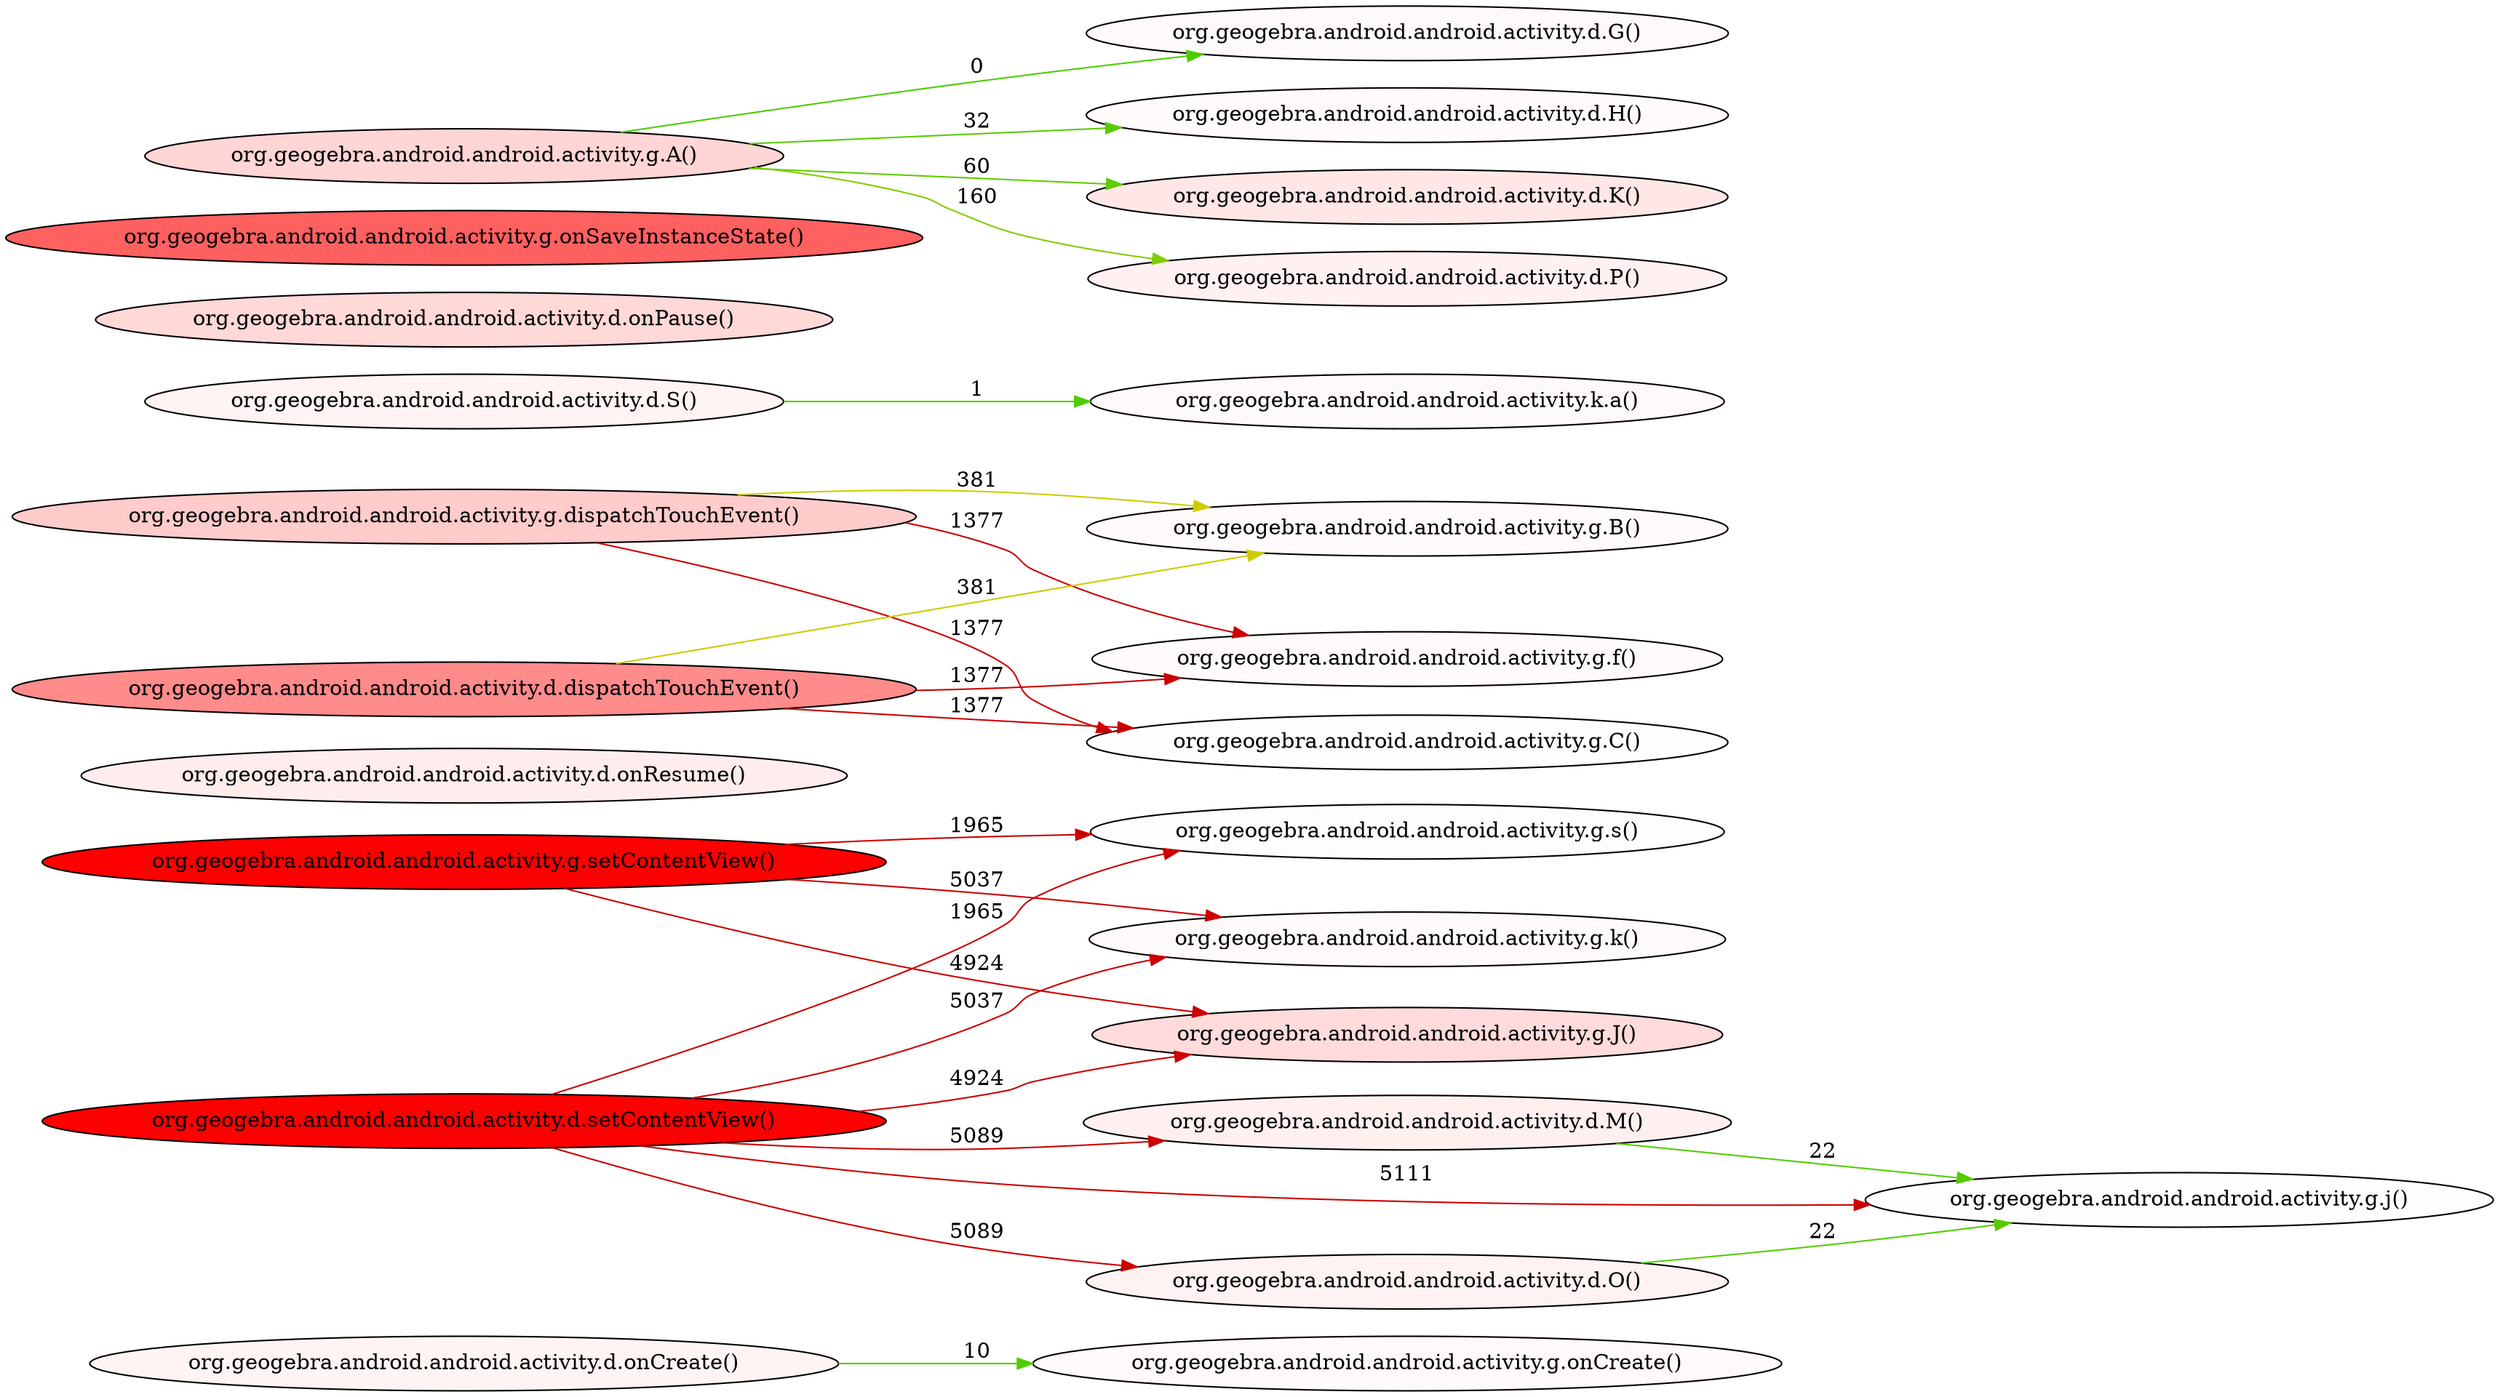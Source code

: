 digraph G {
	node [fillcolor="1 0.044 1" style=filled]
	"org.geogebra.android.android.activity.d.onCreate()"
	node [fillcolor="1 0.044 1" style=filled]
	"org.geogebra.android.android.activity.d.onCreate()"
	node [fillcolor="1 0.044 1" style=filled]
	"org.geogebra.android.android.activity.d.onCreate()"
	node [fillcolor="1 0.027 1" style=filled]
	"org.geogebra.android.android.activity.g.onCreate()"
	node [fillcolor="1 0.027 1" style=filled]
	"org.geogebra.android.android.activity.g.onCreate()"
	node [fillcolor="1 0.027 1" style=filled]
	"org.geogebra.android.android.activity.g.onCreate()"
	node [fillcolor="1 5.082 1" style=filled]
	"org.geogebra.android.android.activity.g.setContentView()"
	node [fillcolor="1 5.082 1" style=filled]
	"org.geogebra.android.android.activity.g.setContentView()"
	node [fillcolor="1 5.082 1" style=filled]
	"org.geogebra.android.android.activity.g.setContentView()"
	node [fillcolor="1 5.164 1" style=filled]
	"org.geogebra.android.android.activity.d.setContentView()"
	node [fillcolor="1 5.082 1" style=filled]
	"org.geogebra.android.android.activity.g.setContentView()"
	node [fillcolor="1 0.014 1" style=filled]
	"org.geogebra.android.android.activity.g.s()"
	node [fillcolor="1 5.082 1" style=filled]
	"org.geogebra.android.android.activity.g.setContentView()"
	node [fillcolor="1 0.144 1" style=filled]
	"org.geogebra.android.android.activity.g.J()"
	node [fillcolor="1 5.164 1" style=filled]
	"org.geogebra.android.android.activity.d.setContentView()"
	node [fillcolor="1 5.164 1" style=filled]
	"org.geogebra.android.android.activity.d.setContentView()"
	node [fillcolor="1 5.164 1" style=filled]
	"org.geogebra.android.android.activity.d.setContentView()"
	node [fillcolor="1 0.014 1" style=filled]
	"org.geogebra.android.android.activity.g.s()"
	node [fillcolor="1 5.164 1" style=filled]
	"org.geogebra.android.android.activity.d.setContentView()"
	node [fillcolor="1 0.144 1" style=filled]
	"org.geogebra.android.android.activity.g.J()"
	node [fillcolor="1 5.164 1" style=filled]
	"org.geogebra.android.android.activity.d.setContentView()"
	node [fillcolor="1 0.051 1" style=filled]
	"org.geogebra.android.android.activity.d.O()"
	node [fillcolor="1 5.164 1" style=filled]
	"org.geogebra.android.android.activity.d.setContentView()"
	node [fillcolor="1 0.059 1" style=filled]
	"org.geogebra.android.android.activity.d.M()"
	node [fillcolor="1 5.164 1" style=filled]
	"org.geogebra.android.android.activity.d.setContentView()"
	node [fillcolor="1 0.01 1" style=filled]
	"org.geogebra.android.android.activity.g.j()"
	node [fillcolor="1 0.014 1" style=filled]
	"org.geogebra.android.android.activity.g.s()"
	node [fillcolor="1 0.014 1" style=filled]
	"org.geogebra.android.android.activity.g.s()"
	node [fillcolor="1 0.144 1" style=filled]
	"org.geogebra.android.android.activity.g.J()"
	node [fillcolor="1 0.144 1" style=filled]
	"org.geogebra.android.android.activity.g.J()"
	node [fillcolor="1 0.051 1" style=filled]
	"org.geogebra.android.android.activity.d.O()"
	node [fillcolor="1 0.051 1" style=filled]
	"org.geogebra.android.android.activity.d.O()"
	node [fillcolor="1 0.051 1" style=filled]
	"org.geogebra.android.android.activity.d.O()"
	node [fillcolor="1 0.059 1" style=filled]
	"org.geogebra.android.android.activity.d.M()"
	node [fillcolor="1 0.051 1" style=filled]
	"org.geogebra.android.android.activity.d.O()"
	node [fillcolor="1 0.01 1" style=filled]
	"org.geogebra.android.android.activity.g.j()"
	node [fillcolor="1 0.059 1" style=filled]
	"org.geogebra.android.android.activity.d.M()"
	node [fillcolor="1 0.059 1" style=filled]
	"org.geogebra.android.android.activity.d.M()"
	node [fillcolor="1 0.059 1" style=filled]
	"org.geogebra.android.android.activity.d.M()"
	node [fillcolor="1 0.01 1" style=filled]
	"org.geogebra.android.android.activity.g.j()"
	node [fillcolor="1 0.01 1" style=filled]
	"org.geogebra.android.android.activity.g.j()"
	node [fillcolor="1 0.01 1" style=filled]
	"org.geogebra.android.android.activity.g.j()"
	node [fillcolor="1 0.077 1" style=filled]
	"org.geogebra.android.android.activity.d.onResume()"
	node [fillcolor="1 0.077 1" style=filled]
	"org.geogebra.android.android.activity.d.onResume()"
	node [fillcolor="1 0.016 1" style=filled]
	"org.geogebra.android.android.activity.g.f()"
	node [fillcolor="1 0.016 1" style=filled]
	"org.geogebra.android.android.activity.g.f()"
	node [fillcolor="1 0.016 1" style=filled]
	"org.geogebra.android.android.activity.g.B()"
	node [fillcolor="1 0.016 1" style=filled]
	"org.geogebra.android.android.activity.g.B()"
	node [fillcolor="1 0.015 1" style=filled]
	"org.geogebra.android.android.activity.g.B()"
	node [fillcolor="1 0.015 1" style=filled]
	"org.geogebra.android.android.activity.g.B()"
	node [fillcolor="1 0.048 1" style=filled]
	"org.geogebra.android.android.activity.d.S()"
	node [fillcolor="1 0.048 1" style=filled]
	"org.geogebra.android.android.activity.d.S()"
	node [fillcolor="1 0.048 1" style=filled]
	"org.geogebra.android.android.activity.d.S()"
	node [fillcolor="1 0.023 1" style=filled]
	"org.geogebra.android.android.activity.k.a()"
	node [fillcolor="1 0.023 1" style=filled]
	"org.geogebra.android.android.activity.k.a()"
	node [fillcolor="1 0.023 1" style=filled]
	"org.geogebra.android.android.activity.k.a()"
	node [fillcolor="1 0.023 1" style=filled]
	"org.geogebra.android.android.activity.g.B()"
	node [fillcolor="1 0.023 1" style=filled]
	"org.geogebra.android.android.activity.g.B()"
	node [fillcolor="1 0.034 1" style=filled]
	"org.geogebra.android.android.activity.g.B()"
	node [fillcolor="1 0.034 1" style=filled]
	"org.geogebra.android.android.activity.g.B()"
	node [fillcolor="1 0.035 1" style=filled]
	"org.geogebra.android.android.activity.g.B()"
	node [fillcolor="1 0.035 1" style=filled]
	"org.geogebra.android.android.activity.g.B()"
	node [fillcolor="1 0.031 1" style=filled]
	"org.geogebra.android.android.activity.g.B()"
	node [fillcolor="1 0.031 1" style=filled]
	"org.geogebra.android.android.activity.g.B()"
	node [fillcolor="1 0.153 1" style=filled]
	"org.geogebra.android.android.activity.d.onPause()"
	node [fillcolor="1 0.153 1" style=filled]
	"org.geogebra.android.android.activity.d.onPause()"
	node [fillcolor="1 0.623 1" style=filled]
	"org.geogebra.android.android.activity.g.onSaveInstanceState()"
	node [fillcolor="1 0.623 1" style=filled]
	"org.geogebra.android.android.activity.g.onSaveInstanceState()"
	node [fillcolor="1 0.108 1" style=filled]
	"org.geogebra.android.android.activity.d.onCreate()"
	node [fillcolor="1 0.108 1" style=filled]
	"org.geogebra.android.android.activity.d.onCreate()"
	node [fillcolor="1 0.108 1" style=filled]
	"org.geogebra.android.android.activity.d.onCreate()"
	node [fillcolor="1 0.069 1" style=filled]
	"org.geogebra.android.android.activity.g.onCreate()"
	node [fillcolor="1 0.069 1" style=filled]
	"org.geogebra.android.android.activity.g.onCreate()"
	node [fillcolor="1 0.069 1" style=filled]
	"org.geogebra.android.android.activity.g.onCreate()"
	node [fillcolor="1 9.99 1" style=filled]
	"org.geogebra.android.android.activity.g.setContentView()"
	node [fillcolor="1 9.99 1" style=filled]
	"org.geogebra.android.android.activity.g.setContentView()"
	node [fillcolor="1 9.99 1" style=filled]
	"org.geogebra.android.android.activity.g.setContentView()"
	node [fillcolor="1 10.153 1" style=filled]
	"org.geogebra.android.android.activity.d.setContentView()"
	node [fillcolor="1 9.99 1" style=filled]
	"org.geogebra.android.android.activity.g.setContentView()"
	node [fillcolor="1 0.014 1" style=filled]
	"org.geogebra.android.android.activity.g.s()"
	node [fillcolor="1 9.99 1" style=filled]
	"org.geogebra.android.android.activity.g.setContentView()"
	node [fillcolor="1 0.013 1" style=filled]
	"org.geogebra.android.android.activity.g.s()"
	node [fillcolor="1 9.99 1" style=filled]
	"org.geogebra.android.android.activity.g.setContentView()"
	node [fillcolor="1 0.022 1" style=filled]
	"org.geogebra.android.android.activity.g.k()"
	node [fillcolor="1 9.99 1" style=filled]
	"org.geogebra.android.android.activity.g.setContentView()"
	node [fillcolor="1 0.021 1" style=filled]
	"org.geogebra.android.android.activity.g.s()"
	node [fillcolor="1 9.99 1" style=filled]
	"org.geogebra.android.android.activity.g.setContentView()"
	node [fillcolor="1 0.02 1" style=filled]
	"org.geogebra.android.android.activity.g.k()"
	node [fillcolor="1 9.99 1" style=filled]
	"org.geogebra.android.android.activity.g.setContentView()"
	node [fillcolor="1 0.018 1" style=filled]
	"org.geogebra.android.android.activity.g.s()"
	node [fillcolor="1 9.99 1" style=filled]
	"org.geogebra.android.android.activity.g.setContentView()"
	node [fillcolor="1 0.024 1" style=filled]
	"org.geogebra.android.android.activity.g.k()"
	node [fillcolor="1 9.99 1" style=filled]
	"org.geogebra.android.android.activity.g.setContentView()"
	node [fillcolor="1 0.324 1" style=filled]
	"org.geogebra.android.android.activity.g.J()"
	node [fillcolor="1 10.153 1" style=filled]
	"org.geogebra.android.android.activity.d.setContentView()"
	node [fillcolor="1 10.153 1" style=filled]
	"org.geogebra.android.android.activity.d.setContentView()"
	node [fillcolor="1 10.153 1" style=filled]
	"org.geogebra.android.android.activity.d.setContentView()"
	node [fillcolor="1 0.014 1" style=filled]
	"org.geogebra.android.android.activity.g.s()"
	node [fillcolor="1 10.153 1" style=filled]
	"org.geogebra.android.android.activity.d.setContentView()"
	node [fillcolor="1 0.013 1" style=filled]
	"org.geogebra.android.android.activity.g.s()"
	node [fillcolor="1 10.153 1" style=filled]
	"org.geogebra.android.android.activity.d.setContentView()"
	node [fillcolor="1 0.022 1" style=filled]
	"org.geogebra.android.android.activity.g.k()"
	node [fillcolor="1 10.153 1" style=filled]
	"org.geogebra.android.android.activity.d.setContentView()"
	node [fillcolor="1 0.021 1" style=filled]
	"org.geogebra.android.android.activity.g.s()"
	node [fillcolor="1 10.153 1" style=filled]
	"org.geogebra.android.android.activity.d.setContentView()"
	node [fillcolor="1 0.02 1" style=filled]
	"org.geogebra.android.android.activity.g.k()"
	node [fillcolor="1 10.153 1" style=filled]
	"org.geogebra.android.android.activity.d.setContentView()"
	node [fillcolor="1 0.018 1" style=filled]
	"org.geogebra.android.android.activity.g.s()"
	node [fillcolor="1 10.153 1" style=filled]
	"org.geogebra.android.android.activity.d.setContentView()"
	node [fillcolor="1 0.024 1" style=filled]
	"org.geogebra.android.android.activity.g.k()"
	node [fillcolor="1 10.153 1" style=filled]
	"org.geogebra.android.android.activity.d.setContentView()"
	node [fillcolor="1 0.324 1" style=filled]
	"org.geogebra.android.android.activity.g.J()"
	node [fillcolor="1 10.153 1" style=filled]
	"org.geogebra.android.android.activity.d.setContentView()"
	node [fillcolor="1 0.102 1" style=filled]
	"org.geogebra.android.android.activity.d.O()"
	node [fillcolor="1 10.153 1" style=filled]
	"org.geogebra.android.android.activity.d.setContentView()"
	node [fillcolor="1 0.12 1" style=filled]
	"org.geogebra.android.android.activity.d.M()"
	node [fillcolor="1 10.153 1" style=filled]
	"org.geogebra.android.android.activity.d.setContentView()"
	node [fillcolor="1 0.019 1" style=filled]
	"org.geogebra.android.android.activity.g.j()"
	node [fillcolor="1 0.014 1" style=filled]
	"org.geogebra.android.android.activity.g.s()"
	node [fillcolor="1 0.014 1" style=filled]
	"org.geogebra.android.android.activity.g.s()"
	node [fillcolor="1 0.013 1" style=filled]
	"org.geogebra.android.android.activity.g.s()"
	node [fillcolor="1 0.013 1" style=filled]
	"org.geogebra.android.android.activity.g.s()"
	node [fillcolor="1 0.022 1" style=filled]
	"org.geogebra.android.android.activity.g.k()"
	node [fillcolor="1 0.022 1" style=filled]
	"org.geogebra.android.android.activity.g.k()"
	node [fillcolor="1 0.021 1" style=filled]
	"org.geogebra.android.android.activity.g.s()"
	node [fillcolor="1 0.021 1" style=filled]
	"org.geogebra.android.android.activity.g.s()"
	node [fillcolor="1 0.02 1" style=filled]
	"org.geogebra.android.android.activity.g.k()"
	node [fillcolor="1 0.02 1" style=filled]
	"org.geogebra.android.android.activity.g.k()"
	node [fillcolor="1 0.018 1" style=filled]
	"org.geogebra.android.android.activity.g.s()"
	node [fillcolor="1 0.018 1" style=filled]
	"org.geogebra.android.android.activity.g.s()"
	node [fillcolor="1 0.024 1" style=filled]
	"org.geogebra.android.android.activity.g.k()"
	node [fillcolor="1 0.024 1" style=filled]
	"org.geogebra.android.android.activity.g.k()"
	node [fillcolor="1 0.324 1" style=filled]
	"org.geogebra.android.android.activity.g.J()"
	node [fillcolor="1 0.324 1" style=filled]
	"org.geogebra.android.android.activity.g.J()"
	node [fillcolor="1 0.102 1" style=filled]
	"org.geogebra.android.android.activity.d.O()"
	node [fillcolor="1 0.102 1" style=filled]
	"org.geogebra.android.android.activity.d.O()"
	node [fillcolor="1 0.102 1" style=filled]
	"org.geogebra.android.android.activity.d.O()"
	node [fillcolor="1 0.12 1" style=filled]
	"org.geogebra.android.android.activity.d.M()"
	node [fillcolor="1 0.102 1" style=filled]
	"org.geogebra.android.android.activity.d.O()"
	node [fillcolor="1 0.019 1" style=filled]
	"org.geogebra.android.android.activity.g.j()"
	node [fillcolor="1 0.12 1" style=filled]
	"org.geogebra.android.android.activity.d.M()"
	node [fillcolor="1 0.12 1" style=filled]
	"org.geogebra.android.android.activity.d.M()"
	node [fillcolor="1 0.12 1" style=filled]
	"org.geogebra.android.android.activity.d.M()"
	node [fillcolor="1 0.019 1" style=filled]
	"org.geogebra.android.android.activity.g.j()"
	node [fillcolor="1 0.019 1" style=filled]
	"org.geogebra.android.android.activity.g.j()"
	node [fillcolor="1 0.019 1" style=filled]
	"org.geogebra.android.android.activity.g.j()"
	node [fillcolor="1 0.014 1" style=filled]
	"org.geogebra.android.android.activity.g.B()"
	node [fillcolor="1 0.014 1" style=filled]
	"org.geogebra.android.android.activity.g.B()"
	node [fillcolor="1 0.284 1" style=filled]
	"org.geogebra.android.android.activity.d.onResume()"
	node [fillcolor="1 0.284 1" style=filled]
	"org.geogebra.android.android.activity.d.onResume()"
	node [fillcolor="1 0.055 1" style=filled]
	"org.geogebra.android.android.activity.g.B()"
	node [fillcolor="1 0.055 1" style=filled]
	"org.geogebra.android.android.activity.g.B()"
	node [fillcolor="1 0.038 1" style=filled]
	"org.geogebra.android.android.activity.g.B()"
	node [fillcolor="1 0.038 1" style=filled]
	"org.geogebra.android.android.activity.g.B()"
	node [fillcolor="1 0.042 1" style=filled]
	"org.geogebra.android.android.activity.d.onCreate()"
	node [fillcolor="1 0.042 1" style=filled]
	"org.geogebra.android.android.activity.d.onCreate()"
	node [fillcolor="1 0.042 1" style=filled]
	"org.geogebra.android.android.activity.d.onCreate()"
	node [fillcolor="1 0.026 1" style=filled]
	"org.geogebra.android.android.activity.g.onCreate()"
	node [fillcolor="1 0.026 1" style=filled]
	"org.geogebra.android.android.activity.g.onCreate()"
	node [fillcolor="1 0.026 1" style=filled]
	"org.geogebra.android.android.activity.g.onCreate()"
	node [fillcolor="1 4.873 1" style=filled]
	"org.geogebra.android.android.activity.g.setContentView()"
	node [fillcolor="1 4.873 1" style=filled]
	"org.geogebra.android.android.activity.g.setContentView()"
	node [fillcolor="1 4.873 1" style=filled]
	"org.geogebra.android.android.activity.g.setContentView()"
	node [fillcolor="1 4.934 1" style=filled]
	"org.geogebra.android.android.activity.d.setContentView()"
	node [fillcolor="1 4.873 1" style=filled]
	"org.geogebra.android.android.activity.g.setContentView()"
	node [fillcolor="1 0.021 1" style=filled]
	"org.geogebra.android.android.activity.g.s()"
	node [fillcolor="1 4.873 1" style=filled]
	"org.geogebra.android.android.activity.g.setContentView()"
	node [fillcolor="1 0.015 1" style=filled]
	"org.geogebra.android.android.activity.g.s()"
	node [fillcolor="1 4.873 1" style=filled]
	"org.geogebra.android.android.activity.g.setContentView()"
	node [fillcolor="1 0.153 1" style=filled]
	"org.geogebra.android.android.activity.g.J()"
	node [fillcolor="1 4.934 1" style=filled]
	"org.geogebra.android.android.activity.d.setContentView()"
	node [fillcolor="1 4.934 1" style=filled]
	"org.geogebra.android.android.activity.d.setContentView()"
	node [fillcolor="1 4.934 1" style=filled]
	"org.geogebra.android.android.activity.d.setContentView()"
	node [fillcolor="1 0.021 1" style=filled]
	"org.geogebra.android.android.activity.g.s()"
	node [fillcolor="1 4.934 1" style=filled]
	"org.geogebra.android.android.activity.d.setContentView()"
	node [fillcolor="1 0.015 1" style=filled]
	"org.geogebra.android.android.activity.g.s()"
	node [fillcolor="1 4.934 1" style=filled]
	"org.geogebra.android.android.activity.d.setContentView()"
	node [fillcolor="1 0.153 1" style=filled]
	"org.geogebra.android.android.activity.g.J()"
	node [fillcolor="1 4.934 1" style=filled]
	"org.geogebra.android.android.activity.d.setContentView()"
	node [fillcolor="1 0.04 1" style=filled]
	"org.geogebra.android.android.activity.d.O()"
	node [fillcolor="1 4.934 1" style=filled]
	"org.geogebra.android.android.activity.d.setContentView()"
	node [fillcolor="1 0.047 1" style=filled]
	"org.geogebra.android.android.activity.d.M()"
	node [fillcolor="1 4.934 1" style=filled]
	"org.geogebra.android.android.activity.d.setContentView()"
	node [fillcolor="1 0.013 1" style=filled]
	"org.geogebra.android.android.activity.g.j()"
	node [fillcolor="1 0.021 1" style=filled]
	"org.geogebra.android.android.activity.g.s()"
	node [fillcolor="1 0.021 1" style=filled]
	"org.geogebra.android.android.activity.g.s()"
	node [fillcolor="1 0.015 1" style=filled]
	"org.geogebra.android.android.activity.g.s()"
	node [fillcolor="1 0.015 1" style=filled]
	"org.geogebra.android.android.activity.g.s()"
	node [fillcolor="1 0.153 1" style=filled]
	"org.geogebra.android.android.activity.g.J()"
	node [fillcolor="1 0.153 1" style=filled]
	"org.geogebra.android.android.activity.g.J()"
	node [fillcolor="1 0.04 1" style=filled]
	"org.geogebra.android.android.activity.d.O()"
	node [fillcolor="1 0.04 1" style=filled]
	"org.geogebra.android.android.activity.d.O()"
	node [fillcolor="1 0.04 1" style=filled]
	"org.geogebra.android.android.activity.d.O()"
	node [fillcolor="1 0.047 1" style=filled]
	"org.geogebra.android.android.activity.d.M()"
	node [fillcolor="1 0.04 1" style=filled]
	"org.geogebra.android.android.activity.d.O()"
	node [fillcolor="1 0.013 1" style=filled]
	"org.geogebra.android.android.activity.g.j()"
	node [fillcolor="1 0.047 1" style=filled]
	"org.geogebra.android.android.activity.d.M()"
	node [fillcolor="1 0.047 1" style=filled]
	"org.geogebra.android.android.activity.d.M()"
	node [fillcolor="1 0.047 1" style=filled]
	"org.geogebra.android.android.activity.d.M()"
	node [fillcolor="1 0.013 1" style=filled]
	"org.geogebra.android.android.activity.g.j()"
	node [fillcolor="1 0.013 1" style=filled]
	"org.geogebra.android.android.activity.g.j()"
	node [fillcolor="1 0.013 1" style=filled]
	"org.geogebra.android.android.activity.g.j()"
	node [fillcolor="1 0.114 1" style=filled]
	"org.geogebra.android.android.activity.d.onResume()"
	node [fillcolor="1 0.114 1" style=filled]
	"org.geogebra.android.android.activity.d.onResume()"
	node [fillcolor="1 0.011 1" style=filled]
	"org.geogebra.android.android.activity.g.C()"
	node [fillcolor="1 0.011 1" style=filled]
	"org.geogebra.android.android.activity.g.C()"
	node [fillcolor="1 0.011 1" style=filled]
	"org.geogebra.android.android.activity.g.C()"
	node [fillcolor="1 0.018 1" style=filled]
	"org.geogebra.android.android.activity.g.f()"
	node [fillcolor="1 0.018 1" style=filled]
	"org.geogebra.android.android.activity.g.f()"
	node [fillcolor="1 0.018 1" style=filled]
	"org.geogebra.android.android.activity.g.f()"
	node [fillcolor="1 0.017 1" style=filled]
	"org.geogebra.android.android.activity.g.B()"
	node [fillcolor="1 0.017 1" style=filled]
	"org.geogebra.android.android.activity.g.B()"
	node [fillcolor="1 0.048 1" style=filled]
	"org.geogebra.android.android.activity.d.S()"
	node [fillcolor="1 0.048 1" style=filled]
	"org.geogebra.android.android.activity.d.S()"
	node [fillcolor="1 0.048 1" style=filled]
	"org.geogebra.android.android.activity.d.S()"
	node [fillcolor="1 0.022 1" style=filled]
	"org.geogebra.android.android.activity.k.a()"
	node [fillcolor="1 0.022 1" style=filled]
	"org.geogebra.android.android.activity.k.a()"
	node [fillcolor="1 0.022 1" style=filled]
	"org.geogebra.android.android.activity.k.a()"
	node [fillcolor="1 0.025 1" style=filled]
	"org.geogebra.android.android.activity.g.B()"
	node [fillcolor="1 0.025 1" style=filled]
	"org.geogebra.android.android.activity.g.B()"
	node [fillcolor="1 0.042 1" style=filled]
	"org.geogebra.android.android.activity.g.B()"
	node [fillcolor="1 0.042 1" style=filled]
	"org.geogebra.android.android.activity.g.B()"
	node [fillcolor="1 0.029 1" style=filled]
	"org.geogebra.android.android.activity.g.B()"
	node [fillcolor="1 0.029 1" style=filled]
	"org.geogebra.android.android.activity.g.B()"
	node [fillcolor="1 0.029 1" style=filled]
	"org.geogebra.android.android.activity.g.B()"
	node [fillcolor="1 0.029 1" style=filled]
	"org.geogebra.android.android.activity.g.B()"
	node [fillcolor="1 0.207 1" style=filled]
	"org.geogebra.android.android.activity.g.dispatchTouchEvent()"
	node [fillcolor="1 0.207 1" style=filled]
	"org.geogebra.android.android.activity.g.dispatchTouchEvent()"
	node [fillcolor="1 0.207 1" style=filled]
	"org.geogebra.android.android.activity.g.dispatchTouchEvent()"
	node [fillcolor="1 0.456 1" style=filled]
	"org.geogebra.android.android.activity.d.dispatchTouchEvent()"
	node [fillcolor="1 0.456 1" style=filled]
	"org.geogebra.android.android.activity.d.dispatchTouchEvent()"
	node [fillcolor="1 0.456 1" style=filled]
	"org.geogebra.android.android.activity.d.dispatchTouchEvent()"
	node [fillcolor="1 0.17 1" style=filled]
	"org.geogebra.android.android.activity.g.dispatchTouchEvent()"
	node [fillcolor="1 0.17 1" style=filled]
	"org.geogebra.android.android.activity.g.dispatchTouchEvent()"
	node [fillcolor="1 0.17 1" style=filled]
	"org.geogebra.android.android.activity.g.dispatchTouchEvent()"
	node [fillcolor="1 0.203 1" style=filled]
	"org.geogebra.android.android.activity.d.dispatchTouchEvent()"
	node [fillcolor="1 0.203 1" style=filled]
	"org.geogebra.android.android.activity.d.dispatchTouchEvent()"
	node [fillcolor="1 0.203 1" style=filled]
	"org.geogebra.android.android.activity.d.dispatchTouchEvent()"
	node [fillcolor="1 0.417 1" style=filled]
	"org.geogebra.android.android.activity.g.dispatchTouchEvent()"
	node [fillcolor="1 0.417 1" style=filled]
	"org.geogebra.android.android.activity.g.dispatchTouchEvent()"
	node [fillcolor="1 0.417 1" style=filled]
	"org.geogebra.android.android.activity.g.dispatchTouchEvent()"
	node [fillcolor="1 0.462 1" style=filled]
	"org.geogebra.android.android.activity.d.dispatchTouchEvent()"
	node [fillcolor="1 0.462 1" style=filled]
	"org.geogebra.android.android.activity.d.dispatchTouchEvent()"
	node [fillcolor="1 0.462 1" style=filled]
	"org.geogebra.android.android.activity.d.dispatchTouchEvent()"
	node [fillcolor="1 0.92 1" style=filled]
	"org.geogebra.android.android.activity.g.dispatchTouchEvent()"
	node [fillcolor="1 0.92 1" style=filled]
	"org.geogebra.android.android.activity.g.dispatchTouchEvent()"
	node [fillcolor="1 0.92 1" style=filled]
	"org.geogebra.android.android.activity.g.dispatchTouchEvent()"
	node [fillcolor="1 0.993 1" style=filled]
	"org.geogebra.android.android.activity.d.dispatchTouchEvent()"
	node [fillcolor="1 0.993 1" style=filled]
	"org.geogebra.android.android.activity.d.dispatchTouchEvent()"
	node [fillcolor="1 0.993 1" style=filled]
	"org.geogebra.android.android.activity.d.dispatchTouchEvent()"
	node [fillcolor="1 1.062 1" style=filled]
	"org.geogebra.android.android.activity.g.dispatchTouchEvent()"
	node [fillcolor="1 1.062 1" style=filled]
	"org.geogebra.android.android.activity.g.dispatchTouchEvent()"
	node [fillcolor="1 1.062 1" style=filled]
	"org.geogebra.android.android.activity.g.dispatchTouchEvent()"
	node [fillcolor="1 1.125 1" style=filled]
	"org.geogebra.android.android.activity.d.dispatchTouchEvent()"
	node [fillcolor="1 1.125 1" style=filled]
	"org.geogebra.android.android.activity.d.dispatchTouchEvent()"
	node [fillcolor="1 1.125 1" style=filled]
	"org.geogebra.android.android.activity.d.dispatchTouchEvent()"
	node [fillcolor="1 2.503 1" style=filled]
	"org.geogebra.android.android.activity.g.dispatchTouchEvent()"
	node [fillcolor="1 2.503 1" style=filled]
	"org.geogebra.android.android.activity.g.dispatchTouchEvent()"
	node [fillcolor="1 2.503 1" style=filled]
	"org.geogebra.android.android.activity.g.dispatchTouchEvent()"
	node [fillcolor="1 2.566 1" style=filled]
	"org.geogebra.android.android.activity.d.dispatchTouchEvent()"
	node [fillcolor="1 2.566 1" style=filled]
	"org.geogebra.android.android.activity.d.dispatchTouchEvent()"
	node [fillcolor="1 2.566 1" style=filled]
	"org.geogebra.android.android.activity.d.dispatchTouchEvent()"
	node [fillcolor="1 0.2 1" style=filled]
	"org.geogebra.android.android.activity.g.dispatchTouchEvent()"
	node [fillcolor="1 0.2 1" style=filled]
	"org.geogebra.android.android.activity.g.dispatchTouchEvent()"
	node [fillcolor="1 0.2 1" style=filled]
	"org.geogebra.android.android.activity.g.dispatchTouchEvent()"
	node [fillcolor="1 0.424 1" style=filled]
	"org.geogebra.android.android.activity.d.dispatchTouchEvent()"
	node [fillcolor="1 0.424 1" style=filled]
	"org.geogebra.android.android.activity.d.dispatchTouchEvent()"
	node [fillcolor="1 0.424 1" style=filled]
	"org.geogebra.android.android.activity.d.dispatchTouchEvent()"
	node [fillcolor="1 0.166 1" style=filled]
	"org.geogebra.android.android.activity.g.dispatchTouchEvent()"
	node [fillcolor="1 0.166 1" style=filled]
	"org.geogebra.android.android.activity.g.dispatchTouchEvent()"
	node [fillcolor="1 0.166 1" style=filled]
	"org.geogebra.android.android.activity.g.dispatchTouchEvent()"
	node [fillcolor="1 0.211 1" style=filled]
	"org.geogebra.android.android.activity.d.dispatchTouchEvent()"
	node [fillcolor="1 0.211 1" style=filled]
	"org.geogebra.android.android.activity.d.dispatchTouchEvent()"
	node [fillcolor="1 0.211 1" style=filled]
	"org.geogebra.android.android.activity.d.dispatchTouchEvent()"
	node [fillcolor="1 0.979 1" style=filled]
	"org.geogebra.android.android.activity.g.dispatchTouchEvent()"
	node [fillcolor="1 0.979 1" style=filled]
	"org.geogebra.android.android.activity.g.dispatchTouchEvent()"
	node [fillcolor="1 0.979 1" style=filled]
	"org.geogebra.android.android.activity.g.dispatchTouchEvent()"
	node [fillcolor="1 1.066 1" style=filled]
	"org.geogebra.android.android.activity.d.dispatchTouchEvent()"
	node [fillcolor="1 1.066 1" style=filled]
	"org.geogebra.android.android.activity.d.dispatchTouchEvent()"
	node [fillcolor="1 1.066 1" style=filled]
	"org.geogebra.android.android.activity.d.dispatchTouchEvent()"
	node [fillcolor="1 1.065 1" style=filled]
	"org.geogebra.android.android.activity.g.dispatchTouchEvent()"
	node [fillcolor="1 1.065 1" style=filled]
	"org.geogebra.android.android.activity.g.dispatchTouchEvent()"
	node [fillcolor="1 1.065 1" style=filled]
	"org.geogebra.android.android.activity.g.dispatchTouchEvent()"
	node [fillcolor="1 1.137 1" style=filled]
	"org.geogebra.android.android.activity.d.dispatchTouchEvent()"
	node [fillcolor="1 1.137 1" style=filled]
	"org.geogebra.android.android.activity.d.dispatchTouchEvent()"
	node [fillcolor="1 1.137 1" style=filled]
	"org.geogebra.android.android.activity.d.dispatchTouchEvent()"
	node [fillcolor="1 2.441 1" style=filled]
	"org.geogebra.android.android.activity.g.dispatchTouchEvent()"
	node [fillcolor="1 2.441 1" style=filled]
	"org.geogebra.android.android.activity.g.dispatchTouchEvent()"
	node [fillcolor="1 2.441 1" style=filled]
	"org.geogebra.android.android.activity.g.dispatchTouchEvent()"
	node [fillcolor="1 2.513 1" style=filled]
	"org.geogebra.android.android.activity.d.dispatchTouchEvent()"
	node [fillcolor="1 2.513 1" style=filled]
	"org.geogebra.android.android.activity.d.dispatchTouchEvent()"
	node [fillcolor="1 2.513 1" style=filled]
	"org.geogebra.android.android.activity.d.dispatchTouchEvent()"
	node [fillcolor="1 0.461 1" style=filled]
	"org.geogebra.android.android.activity.g.dispatchTouchEvent()"
	node [fillcolor="1 0.461 1" style=filled]
	"org.geogebra.android.android.activity.g.dispatchTouchEvent()"
	node [fillcolor="1 0.461 1" style=filled]
	"org.geogebra.android.android.activity.g.dispatchTouchEvent()"
	node [fillcolor="1 0.951 1" style=filled]
	"org.geogebra.android.android.activity.d.dispatchTouchEvent()"
	node [fillcolor="1 0.951 1" style=filled]
	"org.geogebra.android.android.activity.d.dispatchTouchEvent()"
	node [fillcolor="1 0.951 1" style=filled]
	"org.geogebra.android.android.activity.d.dispatchTouchEvent()"
	node [fillcolor="1 0.034 1" style=filled]
	"org.geogebra.android.android.activity.g.dispatchTouchEvent()"
	node [fillcolor="1 0.034 1" style=filled]
	"org.geogebra.android.android.activity.g.dispatchTouchEvent()"
	node [fillcolor="1 0.034 1" style=filled]
	"org.geogebra.android.android.activity.g.dispatchTouchEvent()"
	node [fillcolor="1 0.098 1" style=filled]
	"org.geogebra.android.android.activity.d.dispatchTouchEvent()"
	node [fillcolor="1 0.098 1" style=filled]
	"org.geogebra.android.android.activity.d.dispatchTouchEvent()"
	node [fillcolor="1 0.098 1" style=filled]
	"org.geogebra.android.android.activity.d.dispatchTouchEvent()"
	node [fillcolor="1 0.033 1" style=filled]
	"org.geogebra.android.android.activity.g.dispatchTouchEvent()"
	node [fillcolor="1 0.033 1" style=filled]
	"org.geogebra.android.android.activity.g.dispatchTouchEvent()"
	node [fillcolor="1 0.033 1" style=filled]
	"org.geogebra.android.android.activity.g.dispatchTouchEvent()"
	node [fillcolor="1 0.521 1" style=filled]
	"org.geogebra.android.android.activity.d.dispatchTouchEvent()"
	node [fillcolor="1 0.521 1" style=filled]
	"org.geogebra.android.android.activity.d.dispatchTouchEvent()"
	node [fillcolor="1 0.521 1" style=filled]
	"org.geogebra.android.android.activity.d.dispatchTouchEvent()"
	node [fillcolor="1 0.033 1" style=filled]
	"org.geogebra.android.android.activity.g.dispatchTouchEvent()"
	node [fillcolor="1 0.033 1" style=filled]
	"org.geogebra.android.android.activity.g.dispatchTouchEvent()"
	node [fillcolor="1 0.033 1" style=filled]
	"org.geogebra.android.android.activity.g.dispatchTouchEvent()"
	node [fillcolor="1 0.105 1" style=filled]
	"org.geogebra.android.android.activity.d.dispatchTouchEvent()"
	node [fillcolor="1 0.105 1" style=filled]
	"org.geogebra.android.android.activity.d.dispatchTouchEvent()"
	node [fillcolor="1 0.105 1" style=filled]
	"org.geogebra.android.android.activity.d.dispatchTouchEvent()"
	node [fillcolor="1 0.043 1" style=filled]
	"org.geogebra.android.android.activity.d.onCreate()"
	node [fillcolor="1 0.043 1" style=filled]
	"org.geogebra.android.android.activity.d.onCreate()"
	node [fillcolor="1 0.043 1" style=filled]
	"org.geogebra.android.android.activity.d.onCreate()"
	node [fillcolor="1 0.027 1" style=filled]
	"org.geogebra.android.android.activity.g.onCreate()"
	node [fillcolor="1 0.027 1" style=filled]
	"org.geogebra.android.android.activity.g.onCreate()"
	node [fillcolor="1 0.027 1" style=filled]
	"org.geogebra.android.android.activity.g.onCreate()"
	node [fillcolor="1 5.143 1" style=filled]
	"org.geogebra.android.android.activity.g.setContentView()"
	node [fillcolor="1 5.143 1" style=filled]
	"org.geogebra.android.android.activity.g.setContentView()"
	node [fillcolor="1 5.143 1" style=filled]
	"org.geogebra.android.android.activity.g.setContentView()"
	node [fillcolor="1 5.198 1" style=filled]
	"org.geogebra.android.android.activity.d.setContentView()"
	node [fillcolor="1 5.143 1" style=filled]
	"org.geogebra.android.android.activity.g.setContentView()"
	node [fillcolor="1 0.015 1" style=filled]
	"org.geogebra.android.android.activity.g.s()"
	node [fillcolor="1 5.143 1" style=filled]
	"org.geogebra.android.android.activity.g.setContentView()"
	node [fillcolor="1 0.014 1" style=filled]
	"org.geogebra.android.android.activity.g.s()"
	node [fillcolor="1 5.143 1" style=filled]
	"org.geogebra.android.android.activity.g.setContentView()"
	node [fillcolor="1 0.01 1" style=filled]
	"org.geogebra.android.android.activity.g.k()"
	node [fillcolor="1 5.143 1" style=filled]
	"org.geogebra.android.android.activity.g.setContentView()"
	node [fillcolor="1 0.023 1" style=filled]
	"org.geogebra.android.android.activity.g.k()"
	node [fillcolor="1 5.143 1" style=filled]
	"org.geogebra.android.android.activity.g.setContentView()"
	node [fillcolor="1 0.017 1" style=filled]
	"org.geogebra.android.android.activity.g.s()"
	node [fillcolor="1 5.143 1" style=filled]
	"org.geogebra.android.android.activity.g.setContentView()"
	node [fillcolor="1 0.011 1" style=filled]
	"org.geogebra.android.android.activity.g.k()"
	node [fillcolor="1 5.143 1" style=filled]
	"org.geogebra.android.android.activity.g.setContentView()"
	node [fillcolor="1 0.162 1" style=filled]
	"org.geogebra.android.android.activity.g.J()"
	node [fillcolor="1 5.198 1" style=filled]
	"org.geogebra.android.android.activity.d.setContentView()"
	node [fillcolor="1 5.198 1" style=filled]
	"org.geogebra.android.android.activity.d.setContentView()"
	node [fillcolor="1 5.198 1" style=filled]
	"org.geogebra.android.android.activity.d.setContentView()"
	node [fillcolor="1 0.015 1" style=filled]
	"org.geogebra.android.android.activity.g.s()"
	node [fillcolor="1 5.198 1" style=filled]
	"org.geogebra.android.android.activity.d.setContentView()"
	node [fillcolor="1 0.014 1" style=filled]
	"org.geogebra.android.android.activity.g.s()"
	node [fillcolor="1 5.198 1" style=filled]
	"org.geogebra.android.android.activity.d.setContentView()"
	node [fillcolor="1 0.01 1" style=filled]
	"org.geogebra.android.android.activity.g.k()"
	node [fillcolor="1 5.198 1" style=filled]
	"org.geogebra.android.android.activity.d.setContentView()"
	node [fillcolor="1 0.023 1" style=filled]
	"org.geogebra.android.android.activity.g.k()"
	node [fillcolor="1 5.198 1" style=filled]
	"org.geogebra.android.android.activity.d.setContentView()"
	node [fillcolor="1 0.017 1" style=filled]
	"org.geogebra.android.android.activity.g.s()"
	node [fillcolor="1 5.198 1" style=filled]
	"org.geogebra.android.android.activity.d.setContentView()"
	node [fillcolor="1 0.011 1" style=filled]
	"org.geogebra.android.android.activity.g.k()"
	node [fillcolor="1 5.198 1" style=filled]
	"org.geogebra.android.android.activity.d.setContentView()"
	node [fillcolor="1 0.162 1" style=filled]
	"org.geogebra.android.android.activity.g.J()"
	node [fillcolor="1 5.198 1" style=filled]
	"org.geogebra.android.android.activity.d.setContentView()"
	node [fillcolor="1 0.035 1" style=filled]
	"org.geogebra.android.android.activity.d.O()"
	node [fillcolor="1 5.198 1" style=filled]
	"org.geogebra.android.android.activity.d.setContentView()"
	node [fillcolor="1 0.041 1" style=filled]
	"org.geogebra.android.android.activity.d.M()"
	node [fillcolor="1 0.015 1" style=filled]
	"org.geogebra.android.android.activity.g.s()"
	node [fillcolor="1 0.015 1" style=filled]
	"org.geogebra.android.android.activity.g.s()"
	node [fillcolor="1 0.014 1" style=filled]
	"org.geogebra.android.android.activity.g.s()"
	node [fillcolor="1 0.014 1" style=filled]
	"org.geogebra.android.android.activity.g.s()"
	node [fillcolor="1 0.01 1" style=filled]
	"org.geogebra.android.android.activity.g.k()"
	node [fillcolor="1 0.01 1" style=filled]
	"org.geogebra.android.android.activity.g.k()"
	node [fillcolor="1 0.023 1" style=filled]
	"org.geogebra.android.android.activity.g.k()"
	node [fillcolor="1 0.023 1" style=filled]
	"org.geogebra.android.android.activity.g.k()"
	node [fillcolor="1 0.017 1" style=filled]
	"org.geogebra.android.android.activity.g.s()"
	node [fillcolor="1 0.017 1" style=filled]
	"org.geogebra.android.android.activity.g.s()"
	node [fillcolor="1 0.011 1" style=filled]
	"org.geogebra.android.android.activity.g.k()"
	node [fillcolor="1 0.011 1" style=filled]
	"org.geogebra.android.android.activity.g.k()"
	node [fillcolor="1 0.162 1" style=filled]
	"org.geogebra.android.android.activity.g.J()"
	node [fillcolor="1 0.162 1" style=filled]
	"org.geogebra.android.android.activity.g.J()"
	node [fillcolor="1 0.035 1" style=filled]
	"org.geogebra.android.android.activity.d.O()"
	node [fillcolor="1 0.035 1" style=filled]
	"org.geogebra.android.android.activity.d.O()"
	node [fillcolor="1 0.035 1" style=filled]
	"org.geogebra.android.android.activity.d.O()"
	node [fillcolor="1 0.041 1" style=filled]
	"org.geogebra.android.android.activity.d.M()"
	node [fillcolor="1 0.041 1" style=filled]
	"org.geogebra.android.android.activity.d.M()"
	node [fillcolor="1 0.041 1" style=filled]
	"org.geogebra.android.android.activity.d.M()"
	node [fillcolor="1 0.074 1" style=filled]
	"org.geogebra.android.android.activity.d.onResume()"
	node [fillcolor="1 0.074 1" style=filled]
	"org.geogebra.android.android.activity.d.onResume()"
	node [fillcolor="1 0.165 1" style=filled]
	"org.geogebra.android.android.activity.g.A()"
	node [fillcolor="1 0.165 1" style=filled]
	"org.geogebra.android.android.activity.g.A()"
	node [fillcolor="1 0.165 1" style=filled]
	"org.geogebra.android.android.activity.g.A()"
	node [fillcolor="1 0.023 1" style=filled]
	"org.geogebra.android.android.activity.d.G()"
	node [fillcolor="1 0.165 1" style=filled]
	"org.geogebra.android.android.activity.g.A()"
	node [fillcolor="1 0.018 1" style=filled]
	"org.geogebra.android.android.activity.d.H()"
	node [fillcolor="1 0.165 1" style=filled]
	"org.geogebra.android.android.activity.g.A()"
	node [fillcolor="1 0.094 1" style=filled]
	"org.geogebra.android.android.activity.d.K()"
	node [fillcolor="1 0.023 1" style=filled]
	"org.geogebra.android.android.activity.d.G()"
	node [fillcolor="1 0.023 1" style=filled]
	"org.geogebra.android.android.activity.d.G()"
	node [fillcolor="1 0.018 1" style=filled]
	"org.geogebra.android.android.activity.d.H()"
	node [fillcolor="1 0.018 1" style=filled]
	"org.geogebra.android.android.activity.d.H()"
	node [fillcolor="1 0.094 1" style=filled]
	"org.geogebra.android.android.activity.d.K()"
	node [fillcolor="1 0.094 1" style=filled]
	"org.geogebra.android.android.activity.d.K()"
	node [fillcolor="1 0.034 1" style=filled]
	"org.geogebra.android.android.activity.g.B()"
	node [fillcolor="1 0.034 1" style=filled]
	"org.geogebra.android.android.activity.g.B()"
	node [fillcolor="1 0.026 1" style=filled]
	"org.geogebra.android.android.activity.g.B()"
	node [fillcolor="1 0.026 1" style=filled]
	"org.geogebra.android.android.activity.g.B()"
	node [fillcolor="1 0.023 1" style=filled]
	"org.geogebra.android.android.activity.g.B()"
	node [fillcolor="1 0.023 1" style=filled]
	"org.geogebra.android.android.activity.g.B()"
	node [fillcolor="1 0.026 1" style=filled]
	"org.geogebra.android.android.activity.g.B()"
	node [fillcolor="1 0.026 1" style=filled]
	"org.geogebra.android.android.activity.g.B()"
	node [fillcolor="1 0.404 1" style=filled]
	"org.geogebra.android.android.activity.g.dispatchTouchEvent()"
	node [fillcolor="1 0.404 1" style=filled]
	"org.geogebra.android.android.activity.g.dispatchTouchEvent()"
	node [fillcolor="1 0.404 1" style=filled]
	"org.geogebra.android.android.activity.g.dispatchTouchEvent()"
	node [fillcolor="1 0.905 1" style=filled]
	"org.geogebra.android.android.activity.d.dispatchTouchEvent()"
	node [fillcolor="1 0.905 1" style=filled]
	"org.geogebra.android.android.activity.d.dispatchTouchEvent()"
	node [fillcolor="1 0.905 1" style=filled]
	"org.geogebra.android.android.activity.d.dispatchTouchEvent()"
	node [fillcolor="1 1.526 1" style=filled]
	"org.geogebra.android.android.activity.g.dispatchTouchEvent()"
	node [fillcolor="1 1.526 1" style=filled]
	"org.geogebra.android.android.activity.g.dispatchTouchEvent()"
	node [fillcolor="1 1.526 1" style=filled]
	"org.geogebra.android.android.activity.g.dispatchTouchEvent()"
	node [fillcolor="1 1.586 1" style=filled]
	"org.geogebra.android.android.activity.d.dispatchTouchEvent()"
	node [fillcolor="1 1.526 1" style=filled]
	"org.geogebra.android.android.activity.g.dispatchTouchEvent()"
	node [fillcolor="1 0.028 1" style=filled]
	"org.geogebra.android.android.activity.g.C()"
	node [fillcolor="1 1.526 1" style=filled]
	"org.geogebra.android.android.activity.g.dispatchTouchEvent()"
	node [fillcolor="1 0.061 1" style=filled]
	"org.geogebra.android.android.activity.g.f()"
	node [fillcolor="1 1.586 1" style=filled]
	"org.geogebra.android.android.activity.d.dispatchTouchEvent()"
	node [fillcolor="1 1.586 1" style=filled]
	"org.geogebra.android.android.activity.d.dispatchTouchEvent()"
	node [fillcolor="1 1.586 1" style=filled]
	"org.geogebra.android.android.activity.d.dispatchTouchEvent()"
	node [fillcolor="1 0.028 1" style=filled]
	"org.geogebra.android.android.activity.g.C()"
	node [fillcolor="1 1.586 1" style=filled]
	"org.geogebra.android.android.activity.d.dispatchTouchEvent()"
	node [fillcolor="1 0.061 1" style=filled]
	"org.geogebra.android.android.activity.g.f()"
	node [fillcolor="1 0.028 1" style=filled]
	"org.geogebra.android.android.activity.g.C()"
	node [fillcolor="1 0.028 1" style=filled]
	"org.geogebra.android.android.activity.g.C()"
	node [fillcolor="1 0.028 1" style=filled]
	"org.geogebra.android.android.activity.g.C()"
	node [fillcolor="1 0.061 1" style=filled]
	"org.geogebra.android.android.activity.g.f()"
	node [fillcolor="1 0.061 1" style=filled]
	"org.geogebra.android.android.activity.g.f()"
	node [fillcolor="1 0.061 1" style=filled]
	"org.geogebra.android.android.activity.g.f()"
	node [fillcolor="1 0.025 1" style=filled]
	"org.geogebra.android.android.activity.g.B()"
	node [fillcolor="1 0.025 1" style=filled]
	"org.geogebra.android.android.activity.g.B()"
	node [fillcolor="1 0.052 1" style=filled]
	"org.geogebra.android.android.activity.g.dispatchTouchEvent()"
	node [fillcolor="1 0.052 1" style=filled]
	"org.geogebra.android.android.activity.g.dispatchTouchEvent()"
	node [fillcolor="1 0.052 1" style=filled]
	"org.geogebra.android.android.activity.g.dispatchTouchEvent()"
	node [fillcolor="1 0.501 1" style=filled]
	"org.geogebra.android.android.activity.d.dispatchTouchEvent()"
	node [fillcolor="1 0.501 1" style=filled]
	"org.geogebra.android.android.activity.d.dispatchTouchEvent()"
	node [fillcolor="1 0.501 1" style=filled]
	"org.geogebra.android.android.activity.d.dispatchTouchEvent()"
	node [fillcolor="1 0.035 1" style=filled]
	"org.geogebra.android.android.activity.g.dispatchTouchEvent()"
	node [fillcolor="1 0.035 1" style=filled]
	"org.geogebra.android.android.activity.g.dispatchTouchEvent()"
	node [fillcolor="1 0.035 1" style=filled]
	"org.geogebra.android.android.activity.g.dispatchTouchEvent()"
	node [fillcolor="1 0.101 1" style=filled]
	"org.geogebra.android.android.activity.d.dispatchTouchEvent()"
	node [fillcolor="1 0.101 1" style=filled]
	"org.geogebra.android.android.activity.d.dispatchTouchEvent()"
	node [fillcolor="1 0.101 1" style=filled]
	"org.geogebra.android.android.activity.d.dispatchTouchEvent()"
	node [fillcolor="1 0.058 1" style=filled]
	"org.geogebra.android.android.activity.g.dispatchTouchEvent()"
	node [fillcolor="1 0.058 1" style=filled]
	"org.geogebra.android.android.activity.g.dispatchTouchEvent()"
	node [fillcolor="1 0.058 1" style=filled]
	"org.geogebra.android.android.activity.g.dispatchTouchEvent()"
	node [fillcolor="1 0.537 1" style=filled]
	"org.geogebra.android.android.activity.d.dispatchTouchEvent()"
	node [fillcolor="1 0.537 1" style=filled]
	"org.geogebra.android.android.activity.d.dispatchTouchEvent()"
	node [fillcolor="1 0.537 1" style=filled]
	"org.geogebra.android.android.activity.d.dispatchTouchEvent()"
	node [fillcolor="1 0.026 1" style=filled]
	"org.geogebra.android.android.activity.g.dispatchTouchEvent()"
	node [fillcolor="1 0.026 1" style=filled]
	"org.geogebra.android.android.activity.g.dispatchTouchEvent()"
	node [fillcolor="1 0.026 1" style=filled]
	"org.geogebra.android.android.activity.g.dispatchTouchEvent()"
	node [fillcolor="1 0.096 1" style=filled]
	"org.geogebra.android.android.activity.d.dispatchTouchEvent()"
	node [fillcolor="1 0.096 1" style=filled]
	"org.geogebra.android.android.activity.d.dispatchTouchEvent()"
	node [fillcolor="1 0.096 1" style=filled]
	"org.geogebra.android.android.activity.d.dispatchTouchEvent()"
	node [fillcolor="1 0.027 1" style=filled]
	"org.geogebra.android.android.activity.g.B()"
	node [fillcolor="1 0.027 1" style=filled]
	"org.geogebra.android.android.activity.g.B()"
	node [fillcolor="1 0.12 1" style=filled]
	"org.geogebra.android.android.activity.g.dispatchTouchEvent()"
	node [fillcolor="1 0.12 1" style=filled]
	"org.geogebra.android.android.activity.g.dispatchTouchEvent()"
	node [fillcolor="1 0.12 1" style=filled]
	"org.geogebra.android.android.activity.g.dispatchTouchEvent()"
	node [fillcolor="1 0.544 1" style=filled]
	"org.geogebra.android.android.activity.d.dispatchTouchEvent()"
	node [fillcolor="1 0.544 1" style=filled]
	"org.geogebra.android.android.activity.d.dispatchTouchEvent()"
	node [fillcolor="1 0.544 1" style=filled]
	"org.geogebra.android.android.activity.d.dispatchTouchEvent()"
	node [fillcolor="1 0.112 1" style=filled]
	"org.geogebra.android.android.activity.g.dispatchTouchEvent()"
	node [fillcolor="1 0.112 1" style=filled]
	"org.geogebra.android.android.activity.g.dispatchTouchEvent()"
	node [fillcolor="1 0.112 1" style=filled]
	"org.geogebra.android.android.activity.g.dispatchTouchEvent()"
	node [fillcolor="1 0.173 1" style=filled]
	"org.geogebra.android.android.activity.d.dispatchTouchEvent()"
	node [fillcolor="1 0.173 1" style=filled]
	"org.geogebra.android.android.activity.d.dispatchTouchEvent()"
	node [fillcolor="1 0.173 1" style=filled]
	"org.geogebra.android.android.activity.d.dispatchTouchEvent()"
	node [fillcolor="1 0.065 1" style=filled]
	"org.geogebra.android.android.activity.g.dispatchTouchEvent()"
	node [fillcolor="1 0.065 1" style=filled]
	"org.geogebra.android.android.activity.g.dispatchTouchEvent()"
	node [fillcolor="1 0.065 1" style=filled]
	"org.geogebra.android.android.activity.g.dispatchTouchEvent()"
	node [fillcolor="1 0.524 1" style=filled]
	"org.geogebra.android.android.activity.d.dispatchTouchEvent()"
	node [fillcolor="1 0.524 1" style=filled]
	"org.geogebra.android.android.activity.d.dispatchTouchEvent()"
	node [fillcolor="1 0.524 1" style=filled]
	"org.geogebra.android.android.activity.d.dispatchTouchEvent()"
	node [fillcolor="1 0.089 1" style=filled]
	"org.geogebra.android.android.activity.g.dispatchTouchEvent()"
	node [fillcolor="1 0.089 1" style=filled]
	"org.geogebra.android.android.activity.g.dispatchTouchEvent()"
	node [fillcolor="1 0.089 1" style=filled]
	"org.geogebra.android.android.activity.g.dispatchTouchEvent()"
	node [fillcolor="1 0.15 1" style=filled]
	"org.geogebra.android.android.activity.d.dispatchTouchEvent()"
	node [fillcolor="1 0.15 1" style=filled]
	"org.geogebra.android.android.activity.d.dispatchTouchEvent()"
	node [fillcolor="1 0.15 1" style=filled]
	"org.geogebra.android.android.activity.d.dispatchTouchEvent()"
	node [fillcolor="1 0.068 1" style=filled]
	"org.geogebra.android.android.activity.g.dispatchTouchEvent()"
	node [fillcolor="1 0.068 1" style=filled]
	"org.geogebra.android.android.activity.g.dispatchTouchEvent()"
	node [fillcolor="1 0.068 1" style=filled]
	"org.geogebra.android.android.activity.g.dispatchTouchEvent()"
	node [fillcolor="1 0.535 1" style=filled]
	"org.geogebra.android.android.activity.d.dispatchTouchEvent()"
	node [fillcolor="1 0.535 1" style=filled]
	"org.geogebra.android.android.activity.d.dispatchTouchEvent()"
	node [fillcolor="1 0.535 1" style=filled]
	"org.geogebra.android.android.activity.d.dispatchTouchEvent()"
	node [fillcolor="1 0.088 1" style=filled]
	"org.geogebra.android.android.activity.g.dispatchTouchEvent()"
	node [fillcolor="1 0.088 1" style=filled]
	"org.geogebra.android.android.activity.g.dispatchTouchEvent()"
	node [fillcolor="1 0.088 1" style=filled]
	"org.geogebra.android.android.activity.g.dispatchTouchEvent()"
	node [fillcolor="1 0.151 1" style=filled]
	"org.geogebra.android.android.activity.d.dispatchTouchEvent()"
	node [fillcolor="1 0.151 1" style=filled]
	"org.geogebra.android.android.activity.d.dispatchTouchEvent()"
	node [fillcolor="1 0.151 1" style=filled]
	"org.geogebra.android.android.activity.d.dispatchTouchEvent()"
	node [fillcolor="1 0.067 1" style=filled]
	"org.geogebra.android.android.activity.g.dispatchTouchEvent()"
	node [fillcolor="1 0.067 1" style=filled]
	"org.geogebra.android.android.activity.g.dispatchTouchEvent()"
	node [fillcolor="1 0.067 1" style=filled]
	"org.geogebra.android.android.activity.g.dispatchTouchEvent()"
	node [fillcolor="1 0.526 1" style=filled]
	"org.geogebra.android.android.activity.d.dispatchTouchEvent()"
	node [fillcolor="1 0.526 1" style=filled]
	"org.geogebra.android.android.activity.d.dispatchTouchEvent()"
	node [fillcolor="1 0.526 1" style=filled]
	"org.geogebra.android.android.activity.d.dispatchTouchEvent()"
	node [fillcolor="1 0.087 1" style=filled]
	"org.geogebra.android.android.activity.g.dispatchTouchEvent()"
	node [fillcolor="1 0.087 1" style=filled]
	"org.geogebra.android.android.activity.g.dispatchTouchEvent()"
	node [fillcolor="1 0.087 1" style=filled]
	"org.geogebra.android.android.activity.g.dispatchTouchEvent()"
	node [fillcolor="1 0.146 1" style=filled]
	"org.geogebra.android.android.activity.d.dispatchTouchEvent()"
	node [fillcolor="1 0.146 1" style=filled]
	"org.geogebra.android.android.activity.d.dispatchTouchEvent()"
	node [fillcolor="1 0.146 1" style=filled]
	"org.geogebra.android.android.activity.d.dispatchTouchEvent()"
	node [fillcolor="1 0.125 1" style=filled]
	"org.geogebra.android.android.activity.g.dispatchTouchEvent()"
	node [fillcolor="1 0.125 1" style=filled]
	"org.geogebra.android.android.activity.g.dispatchTouchEvent()"
	node [fillcolor="1 0.125 1" style=filled]
	"org.geogebra.android.android.activity.g.dispatchTouchEvent()"
	node [fillcolor="1 0.589 1" style=filled]
	"org.geogebra.android.android.activity.d.dispatchTouchEvent()"
	node [fillcolor="1 0.589 1" style=filled]
	"org.geogebra.android.android.activity.d.dispatchTouchEvent()"
	node [fillcolor="1 0.589 1" style=filled]
	"org.geogebra.android.android.activity.d.dispatchTouchEvent()"
	node [fillcolor="1 0.128 1" style=filled]
	"org.geogebra.android.android.activity.g.dispatchTouchEvent()"
	node [fillcolor="1 0.128 1" style=filled]
	"org.geogebra.android.android.activity.g.dispatchTouchEvent()"
	node [fillcolor="1 0.128 1" style=filled]
	"org.geogebra.android.android.activity.g.dispatchTouchEvent()"
	node [fillcolor="1 0.189 1" style=filled]
	"org.geogebra.android.android.activity.d.dispatchTouchEvent()"
	node [fillcolor="1 0.189 1" style=filled]
	"org.geogebra.android.android.activity.d.dispatchTouchEvent()"
	node [fillcolor="1 0.189 1" style=filled]
	"org.geogebra.android.android.activity.d.dispatchTouchEvent()"
	node [fillcolor="1 0.065 1" style=filled]
	"org.geogebra.android.android.activity.g.dispatchTouchEvent()"
	node [fillcolor="1 0.065 1" style=filled]
	"org.geogebra.android.android.activity.g.dispatchTouchEvent()"
	node [fillcolor="1 0.065 1" style=filled]
	"org.geogebra.android.android.activity.g.dispatchTouchEvent()"
	node [fillcolor="1 0.533 1" style=filled]
	"org.geogebra.android.android.activity.d.dispatchTouchEvent()"
	node [fillcolor="1 0.533 1" style=filled]
	"org.geogebra.android.android.activity.d.dispatchTouchEvent()"
	node [fillcolor="1 0.533 1" style=filled]
	"org.geogebra.android.android.activity.d.dispatchTouchEvent()"
	node [fillcolor="1 2.66 1" style=filled]
	"org.geogebra.android.android.activity.g.dispatchTouchEvent()"
	node [fillcolor="1 2.66 1" style=filled]
	"org.geogebra.android.android.activity.g.dispatchTouchEvent()"
	node [fillcolor="1 2.66 1" style=filled]
	"org.geogebra.android.android.activity.g.dispatchTouchEvent()"
	node [fillcolor="1 2.682 1" style=filled]
	"org.geogebra.android.android.activity.d.dispatchTouchEvent()"
	node [fillcolor="1 2.66 1" style=filled]
	"org.geogebra.android.android.activity.g.dispatchTouchEvent()"
	node [fillcolor="1 0.017 1" style=filled]
	"org.geogebra.android.android.activity.g.B()"
	node [fillcolor="1 2.66 1" style=filled]
	"org.geogebra.android.android.activity.g.dispatchTouchEvent()"
	node [fillcolor="1 0.014 1" style=filled]
	"org.geogebra.android.android.activity.g.B()"
	node [fillcolor="1 2.66 1" style=filled]
	"org.geogebra.android.android.activity.g.dispatchTouchEvent()"
	node [fillcolor="1 0.014 1" style=filled]
	"org.geogebra.android.android.activity.g.B()"
	node [fillcolor="1 2.66 1" style=filled]
	"org.geogebra.android.android.activity.g.dispatchTouchEvent()"
	node [fillcolor="1 0.014 1" style=filled]
	"org.geogebra.android.android.activity.g.B()"
	node [fillcolor="1 2.682 1" style=filled]
	"org.geogebra.android.android.activity.d.dispatchTouchEvent()"
	node [fillcolor="1 2.682 1" style=filled]
	"org.geogebra.android.android.activity.d.dispatchTouchEvent()"
	node [fillcolor="1 2.682 1" style=filled]
	"org.geogebra.android.android.activity.d.dispatchTouchEvent()"
	node [fillcolor="1 0.017 1" style=filled]
	"org.geogebra.android.android.activity.g.B()"
	node [fillcolor="1 2.682 1" style=filled]
	"org.geogebra.android.android.activity.d.dispatchTouchEvent()"
	node [fillcolor="1 0.014 1" style=filled]
	"org.geogebra.android.android.activity.g.B()"
	node [fillcolor="1 2.682 1" style=filled]
	"org.geogebra.android.android.activity.d.dispatchTouchEvent()"
	node [fillcolor="1 0.014 1" style=filled]
	"org.geogebra.android.android.activity.g.B()"
	node [fillcolor="1 2.682 1" style=filled]
	"org.geogebra.android.android.activity.d.dispatchTouchEvent()"
	node [fillcolor="1 0.014 1" style=filled]
	"org.geogebra.android.android.activity.g.B()"
	node [fillcolor="1 0.017 1" style=filled]
	"org.geogebra.android.android.activity.g.B()"
	node [fillcolor="1 0.017 1" style=filled]
	"org.geogebra.android.android.activity.g.B()"
	node [fillcolor="1 0.014 1" style=filled]
	"org.geogebra.android.android.activity.g.B()"
	node [fillcolor="1 0.014 1" style=filled]
	"org.geogebra.android.android.activity.g.B()"
	node [fillcolor="1 0.014 1" style=filled]
	"org.geogebra.android.android.activity.g.B()"
	node [fillcolor="1 0.014 1" style=filled]
	"org.geogebra.android.android.activity.g.B()"
	node [fillcolor="1 0.014 1" style=filled]
	"org.geogebra.android.android.activity.g.B()"
	node [fillcolor="1 0.014 1" style=filled]
	"org.geogebra.android.android.activity.g.B()"
	node [fillcolor="1 0.013 1" style=filled]
	"org.geogebra.android.android.activity.g.B()"
	node [fillcolor="1 0.013 1" style=filled]
	"org.geogebra.android.android.activity.g.B()"
	node [fillcolor="1 0.084 1" style=filled]
	"org.geogebra.android.android.activity.d.onPause()"
	node [fillcolor="1 0.084 1" style=filled]
	"org.geogebra.android.android.activity.d.onPause()"
	node [fillcolor="1 0.224 1" style=filled]
	"org.geogebra.android.android.activity.g.onSaveInstanceState()"
	node [fillcolor="1 0.224 1" style=filled]
	"org.geogebra.android.android.activity.g.onSaveInstanceState()"
	node [fillcolor="1 0.096 1" style=filled]
	"org.geogebra.android.android.activity.d.onCreate()"
	node [fillcolor="1 0.096 1" style=filled]
	"org.geogebra.android.android.activity.d.onCreate()"
	node [fillcolor="1 0.096 1" style=filled]
	"org.geogebra.android.android.activity.d.onCreate()"
	node [fillcolor="1 0.061 1" style=filled]
	"org.geogebra.android.android.activity.g.onCreate()"
	node [fillcolor="1 0.061 1" style=filled]
	"org.geogebra.android.android.activity.g.onCreate()"
	node [fillcolor="1 0.061 1" style=filled]
	"org.geogebra.android.android.activity.g.onCreate()"
	node [fillcolor="1 9.748 1" style=filled]
	"org.geogebra.android.android.activity.g.setContentView()"
	node [fillcolor="1 9.748 1" style=filled]
	"org.geogebra.android.android.activity.g.setContentView()"
	node [fillcolor="1 9.748 1" style=filled]
	"org.geogebra.android.android.activity.g.setContentView()"
	node [fillcolor="1 9.9 1" style=filled]
	"org.geogebra.android.android.activity.d.setContentView()"
	node [fillcolor="1 9.748 1" style=filled]
	"org.geogebra.android.android.activity.g.setContentView()"
	node [fillcolor="1 0.018 1" style=filled]
	"org.geogebra.android.android.activity.g.s()"
	node [fillcolor="1 9.748 1" style=filled]
	"org.geogebra.android.android.activity.g.setContentView()"
	node [fillcolor="1 0.017 1" style=filled]
	"org.geogebra.android.android.activity.g.s()"
	node [fillcolor="1 9.748 1" style=filled]
	"org.geogebra.android.android.activity.g.setContentView()"
	node [fillcolor="1 0.016 1" style=filled]
	"org.geogebra.android.android.activity.g.k()"
	node [fillcolor="1 9.748 1" style=filled]
	"org.geogebra.android.android.activity.g.setContentView()"
	node [fillcolor="1 0.024 1" style=filled]
	"org.geogebra.android.android.activity.g.s()"
	node [fillcolor="1 9.748 1" style=filled]
	"org.geogebra.android.android.activity.g.setContentView()"
	node [fillcolor="1 0.017 1" style=filled]
	"org.geogebra.android.android.activity.g.k()"
	node [fillcolor="1 9.748 1" style=filled]
	"org.geogebra.android.android.activity.g.setContentView()"
	node [fillcolor="1 0.02 1" style=filled]
	"org.geogebra.android.android.activity.g.s()"
	node [fillcolor="1 9.748 1" style=filled]
	"org.geogebra.android.android.activity.g.setContentView()"
	node [fillcolor="1 0.017 1" style=filled]
	"org.geogebra.android.android.activity.g.k()"
	node [fillcolor="1 9.748 1" style=filled]
	"org.geogebra.android.android.activity.g.setContentView()"
	node [fillcolor="1 0.302 1" style=filled]
	"org.geogebra.android.android.activity.g.J()"
	node [fillcolor="1 9.9 1" style=filled]
	"org.geogebra.android.android.activity.d.setContentView()"
	node [fillcolor="1 9.9 1" style=filled]
	"org.geogebra.android.android.activity.d.setContentView()"
	node [fillcolor="1 9.9 1" style=filled]
	"org.geogebra.android.android.activity.d.setContentView()"
	node [fillcolor="1 0.018 1" style=filled]
	"org.geogebra.android.android.activity.g.s()"
	node [fillcolor="1 9.9 1" style=filled]
	"org.geogebra.android.android.activity.d.setContentView()"
	node [fillcolor="1 0.017 1" style=filled]
	"org.geogebra.android.android.activity.g.s()"
	node [fillcolor="1 9.9 1" style=filled]
	"org.geogebra.android.android.activity.d.setContentView()"
	node [fillcolor="1 0.016 1" style=filled]
	"org.geogebra.android.android.activity.g.k()"
	node [fillcolor="1 9.9 1" style=filled]
	"org.geogebra.android.android.activity.d.setContentView()"
	node [fillcolor="1 0.024 1" style=filled]
	"org.geogebra.android.android.activity.g.s()"
	node [fillcolor="1 9.9 1" style=filled]
	"org.geogebra.android.android.activity.d.setContentView()"
	node [fillcolor="1 0.017 1" style=filled]
	"org.geogebra.android.android.activity.g.k()"
	node [fillcolor="1 9.9 1" style=filled]
	"org.geogebra.android.android.activity.d.setContentView()"
	node [fillcolor="1 0.02 1" style=filled]
	"org.geogebra.android.android.activity.g.s()"
	node [fillcolor="1 9.9 1" style=filled]
	"org.geogebra.android.android.activity.d.setContentView()"
	node [fillcolor="1 0.017 1" style=filled]
	"org.geogebra.android.android.activity.g.k()"
	node [fillcolor="1 9.9 1" style=filled]
	"org.geogebra.android.android.activity.d.setContentView()"
	node [fillcolor="1 0.302 1" style=filled]
	"org.geogebra.android.android.activity.g.J()"
	node [fillcolor="1 9.9 1" style=filled]
	"org.geogebra.android.android.activity.d.setContentView()"
	node [fillcolor="1 0.106 1" style=filled]
	"org.geogebra.android.android.activity.d.O()"
	node [fillcolor="1 9.9 1" style=filled]
	"org.geogebra.android.android.activity.d.setContentView()"
	node [fillcolor="1 0.121 1" style=filled]
	"org.geogebra.android.android.activity.d.M()"
	node [fillcolor="1 9.9 1" style=filled]
	"org.geogebra.android.android.activity.d.setContentView()"
	node [fillcolor="1 0.018 1" style=filled]
	"org.geogebra.android.android.activity.g.j()"
	node [fillcolor="1 0.018 1" style=filled]
	"org.geogebra.android.android.activity.g.s()"
	node [fillcolor="1 0.018 1" style=filled]
	"org.geogebra.android.android.activity.g.s()"
	node [fillcolor="1 0.017 1" style=filled]
	"org.geogebra.android.android.activity.g.s()"
	node [fillcolor="1 0.017 1" style=filled]
	"org.geogebra.android.android.activity.g.s()"
	node [fillcolor="1 0.016 1" style=filled]
	"org.geogebra.android.android.activity.g.k()"
	node [fillcolor="1 0.016 1" style=filled]
	"org.geogebra.android.android.activity.g.k()"
	node [fillcolor="1 0.024 1" style=filled]
	"org.geogebra.android.android.activity.g.s()"
	node [fillcolor="1 0.024 1" style=filled]
	"org.geogebra.android.android.activity.g.s()"
	node [fillcolor="1 0.017 1" style=filled]
	"org.geogebra.android.android.activity.g.k()"
	node [fillcolor="1 0.017 1" style=filled]
	"org.geogebra.android.android.activity.g.k()"
	node [fillcolor="1 0.02 1" style=filled]
	"org.geogebra.android.android.activity.g.s()"
	node [fillcolor="1 0.02 1" style=filled]
	"org.geogebra.android.android.activity.g.s()"
	node [fillcolor="1 0.017 1" style=filled]
	"org.geogebra.android.android.activity.g.k()"
	node [fillcolor="1 0.017 1" style=filled]
	"org.geogebra.android.android.activity.g.k()"
	node [fillcolor="1 0.302 1" style=filled]
	"org.geogebra.android.android.activity.g.J()"
	node [fillcolor="1 0.302 1" style=filled]
	"org.geogebra.android.android.activity.g.J()"
	node [fillcolor="1 0.106 1" style=filled]
	"org.geogebra.android.android.activity.d.O()"
	node [fillcolor="1 0.106 1" style=filled]
	"org.geogebra.android.android.activity.d.O()"
	node [fillcolor="1 0.106 1" style=filled]
	"org.geogebra.android.android.activity.d.O()"
	node [fillcolor="1 0.121 1" style=filled]
	"org.geogebra.android.android.activity.d.M()"
	node [fillcolor="1 0.106 1" style=filled]
	"org.geogebra.android.android.activity.d.O()"
	node [fillcolor="1 0.018 1" style=filled]
	"org.geogebra.android.android.activity.g.j()"
	node [fillcolor="1 0.121 1" style=filled]
	"org.geogebra.android.android.activity.d.M()"
	node [fillcolor="1 0.121 1" style=filled]
	"org.geogebra.android.android.activity.d.M()"
	node [fillcolor="1 0.121 1" style=filled]
	"org.geogebra.android.android.activity.d.M()"
	node [fillcolor="1 0.018 1" style=filled]
	"org.geogebra.android.android.activity.g.j()"
	node [fillcolor="1 0.018 1" style=filled]
	"org.geogebra.android.android.activity.g.j()"
	node [fillcolor="1 0.018 1" style=filled]
	"org.geogebra.android.android.activity.g.j()"
	node [fillcolor="1 0.311 1" style=filled]
	"org.geogebra.android.android.activity.d.onResume()"
	node [fillcolor="1 0.311 1" style=filled]
	"org.geogebra.android.android.activity.d.onResume()"
	node [fillcolor="1 0.632 1" style=filled]
	"org.geogebra.android.android.activity.g.A()"
	node [fillcolor="1 0.632 1" style=filled]
	"org.geogebra.android.android.activity.g.A()"
	node [fillcolor="1 0.632 1" style=filled]
	"org.geogebra.android.android.activity.g.A()"
	node [fillcolor="1 0.122 1" style=filled]
	"org.geogebra.android.android.activity.d.G()"
	node [fillcolor="1 0.632 1" style=filled]
	"org.geogebra.android.android.activity.g.A()"
	node [fillcolor="1 0.055 1" style=filled]
	"org.geogebra.android.android.activity.d.P()"
	node [fillcolor="1 0.632 1" style=filled]
	"org.geogebra.android.android.activity.g.A()"
	node [fillcolor="1 0.097 1" style=filled]
	"org.geogebra.android.android.activity.d.H()"
	node [fillcolor="1 0.632 1" style=filled]
	"org.geogebra.android.android.activity.g.A()"
	node [fillcolor="1 0.29 1" style=filled]
	"org.geogebra.android.android.activity.d.K()"
	node [fillcolor="1 0.122 1" style=filled]
	"org.geogebra.android.android.activity.d.G()"
	node [fillcolor="1 0.122 1" style=filled]
	"org.geogebra.android.android.activity.d.G()"
	node [fillcolor="1 0.055 1" style=filled]
	"org.geogebra.android.android.activity.d.P()"
	node [fillcolor="1 0.055 1" style=filled]
	"org.geogebra.android.android.activity.d.P()"
	node [fillcolor="1 0.055 1" style=filled]
	"org.geogebra.android.android.activity.d.P()"
	node [fillcolor="1 0.097 1" style=filled]
	"org.geogebra.android.android.activity.d.H()"
	node [fillcolor="1 0.097 1" style=filled]
	"org.geogebra.android.android.activity.d.H()"
	node [fillcolor="1 0.097 1" style=filled]
	"org.geogebra.android.android.activity.d.H()"
	node [fillcolor="1 0.29 1" style=filled]
	"org.geogebra.android.android.activity.d.K()"
	node [fillcolor="1 0.29 1" style=filled]
	"org.geogebra.android.android.activity.d.K()"
	node [fillcolor="1 0.029 1" style=filled]
	"org.geogebra.android.android.activity.g.B()"
	node [fillcolor="1 0.029 1" style=filled]
	"org.geogebra.android.android.activity.g.B()"
	node [fillcolor="1 0.059 1" style=filled]
	"org.geogebra.android.android.activity.g.B()"
	node [fillcolor="1 0.059 1" style=filled]
	"org.geogebra.android.android.activity.g.B()"
	node [fillcolor="1 0.033 1" style=filled]
	"org.geogebra.android.android.activity.g.B()"
	node [fillcolor="1 0.033 1" style=filled]
	"org.geogebra.android.android.activity.g.B()"
	node [fillcolor="1 0.022 1" style=filled]
	"org.geogebra.android.android.activity.g.B()"
	node [fillcolor="1 0.022 1" style=filled]
	"org.geogebra.android.android.activity.g.B()"
	node [fillcolor="1 0.043 1" style=filled]
	"org.geogebra.android.android.activity.d.onCreate()"
	node [fillcolor="1 0.043 1" style=filled]
	"org.geogebra.android.android.activity.d.onCreate()"
	node [fillcolor="1 0.043 1" style=filled]
	"org.geogebra.android.android.activity.d.onCreate()"
	node [fillcolor="1 0.027 1" style=filled]
	"org.geogebra.android.android.activity.g.onCreate()"
	node [fillcolor="1 0.027 1" style=filled]
	"org.geogebra.android.android.activity.g.onCreate()"
	node [fillcolor="1 0.027 1" style=filled]
	"org.geogebra.android.android.activity.g.onCreate()"
	node [fillcolor="1 4.818 1" style=filled]
	"org.geogebra.android.android.activity.g.setContentView()"
	node [fillcolor="1 4.818 1" style=filled]
	"org.geogebra.android.android.activity.g.setContentView()"
	node [fillcolor="1 4.818 1" style=filled]
	"org.geogebra.android.android.activity.g.setContentView()"
	node [fillcolor="1 4.886 1" style=filled]
	"org.geogebra.android.android.activity.d.setContentView()"
	node [fillcolor="1 4.818 1" style=filled]
	"org.geogebra.android.android.activity.g.setContentView()"
	node [fillcolor="1 0.011 1" style=filled]
	"org.geogebra.android.android.activity.g.s()"
	node [fillcolor="1 4.818 1" style=filled]
	"org.geogebra.android.android.activity.g.setContentView()"
	node [fillcolor="1 0.018 1" style=filled]
	"org.geogebra.android.android.activity.g.s()"
	node [fillcolor="1 4.818 1" style=filled]
	"org.geogebra.android.android.activity.g.setContentView()"
	node [fillcolor="1 0.01 1" style=filled]
	"org.geogebra.android.android.activity.g.k()"
	node [fillcolor="1 4.818 1" style=filled]
	"org.geogebra.android.android.activity.g.setContentView()"
	node [fillcolor="1 0.177 1" style=filled]
	"org.geogebra.android.android.activity.g.J()"
	node [fillcolor="1 4.886 1" style=filled]
	"org.geogebra.android.android.activity.d.setContentView()"
	node [fillcolor="1 4.886 1" style=filled]
	"org.geogebra.android.android.activity.d.setContentView()"
	node [fillcolor="1 4.886 1" style=filled]
	"org.geogebra.android.android.activity.d.setContentView()"
	node [fillcolor="1 0.011 1" style=filled]
	"org.geogebra.android.android.activity.g.s()"
	node [fillcolor="1 4.886 1" style=filled]
	"org.geogebra.android.android.activity.d.setContentView()"
	node [fillcolor="1 0.018 1" style=filled]
	"org.geogebra.android.android.activity.g.s()"
	node [fillcolor="1 4.886 1" style=filled]
	"org.geogebra.android.android.activity.d.setContentView()"
	node [fillcolor="1 0.01 1" style=filled]
	"org.geogebra.android.android.activity.g.k()"
	node [fillcolor="1 4.886 1" style=filled]
	"org.geogebra.android.android.activity.d.setContentView()"
	node [fillcolor="1 0.177 1" style=filled]
	"org.geogebra.android.android.activity.g.J()"
	node [fillcolor="1 4.886 1" style=filled]
	"org.geogebra.android.android.activity.d.setContentView()"
	node [fillcolor="1 0.047 1" style=filled]
	"org.geogebra.android.android.activity.d.O()"
	node [fillcolor="1 4.886 1" style=filled]
	"org.geogebra.android.android.activity.d.setContentView()"
	node [fillcolor="1 0.053 1" style=filled]
	"org.geogebra.android.android.activity.d.M()"
	node [fillcolor="1 0.011 1" style=filled]
	"org.geogebra.android.android.activity.g.s()"
	node [fillcolor="1 0.011 1" style=filled]
	"org.geogebra.android.android.activity.g.s()"
	node [fillcolor="1 0.018 1" style=filled]
	"org.geogebra.android.android.activity.g.s()"
	node [fillcolor="1 0.018 1" style=filled]
	"org.geogebra.android.android.activity.g.s()"
	node [fillcolor="1 0.01 1" style=filled]
	"org.geogebra.android.android.activity.g.k()"
	node [fillcolor="1 0.01 1" style=filled]
	"org.geogebra.android.android.activity.g.k()"
	node [fillcolor="1 0.177 1" style=filled]
	"org.geogebra.android.android.activity.g.J()"
	node [fillcolor="1 0.177 1" style=filled]
	"org.geogebra.android.android.activity.g.J()"
	node [fillcolor="1 0.047 1" style=filled]
	"org.geogebra.android.android.activity.d.O()"
	node [fillcolor="1 0.047 1" style=filled]
	"org.geogebra.android.android.activity.d.O()"
	node [fillcolor="1 0.047 1" style=filled]
	"org.geogebra.android.android.activity.d.O()"
	node [fillcolor="1 0.053 1" style=filled]
	"org.geogebra.android.android.activity.d.M()"
	node [fillcolor="1 0.053 1" style=filled]
	"org.geogebra.android.android.activity.d.M()"
	node [fillcolor="1 0.053 1" style=filled]
	"org.geogebra.android.android.activity.d.M()"
	node [fillcolor="1 0.097 1" style=filled]
	"org.geogebra.android.android.activity.d.onResume()"
	node [fillcolor="1 0.097 1" style=filled]
	"org.geogebra.android.android.activity.d.onResume()"
	node [fillcolor="1 0.145 1" style=filled]
	"org.geogebra.android.android.activity.g.A()"
	node [fillcolor="1 0.145 1" style=filled]
	"org.geogebra.android.android.activity.g.A()"
	node [fillcolor="1 0.145 1" style=filled]
	"org.geogebra.android.android.activity.g.A()"
	node [fillcolor="1 0.026 1" style=filled]
	"org.geogebra.android.android.activity.d.G()"
	node [fillcolor="1 0.145 1" style=filled]
	"org.geogebra.android.android.activity.g.A()"
	node [fillcolor="1 0.022 1" style=filled]
	"org.geogebra.android.android.activity.d.H()"
	node [fillcolor="1 0.145 1" style=filled]
	"org.geogebra.android.android.activity.g.A()"
	node [fillcolor="1 0.062 1" style=filled]
	"org.geogebra.android.android.activity.d.K()"
	node [fillcolor="1 0.026 1" style=filled]
	"org.geogebra.android.android.activity.d.G()"
	node [fillcolor="1 0.026 1" style=filled]
	"org.geogebra.android.android.activity.d.G()"
	node [fillcolor="1 0.022 1" style=filled]
	"org.geogebra.android.android.activity.d.H()"
	node [fillcolor="1 0.022 1" style=filled]
	"org.geogebra.android.android.activity.d.H()"
	node [fillcolor="1 0.062 1" style=filled]
	"org.geogebra.android.android.activity.d.K()"
	node [fillcolor="1 0.062 1" style=filled]
	"org.geogebra.android.android.activity.d.K()"
	node [fillcolor="1 0.011 1" style=filled]
	"org.geogebra.android.android.activity.g.B()"
	node [fillcolor="1 0.011 1" style=filled]
	"org.geogebra.android.android.activity.g.B()"
	node [fillcolor="1 0.01 1" style=filled]
	"org.geogebra.android.android.activity.g.B()"
	node [fillcolor="1 0.01 1" style=filled]
	"org.geogebra.android.android.activity.g.B()"
	node [fillcolor="1 0.041 1" style=filled]
	"org.geogebra.android.android.activity.g.B()"
	node [fillcolor="1 0.041 1" style=filled]
	"org.geogebra.android.android.activity.g.B()"
	node [fillcolor="1 0.026 1" style=filled]
	"org.geogebra.android.android.activity.g.B()"
	node [fillcolor="1 0.026 1" style=filled]
	"org.geogebra.android.android.activity.g.B()"
	node [fillcolor="1 0.024 1" style=filled]
	"org.geogebra.android.android.activity.g.B()"
	node [fillcolor="1 0.024 1" style=filled]
	"org.geogebra.android.android.activity.g.B()"
	node [fillcolor="1 0.024 1" style=filled]
	"org.geogebra.android.android.activity.g.B()"
	node [fillcolor="1 0.024 1" style=filled]
	"org.geogebra.android.android.activity.g.B()"
	node [fillcolor="1 0.056 1" style=filled]
	"org.geogebra.android.android.activity.g.dispatchTouchEvent()"
	node [fillcolor="1 0.056 1" style=filled]
	"org.geogebra.android.android.activity.g.dispatchTouchEvent()"
	node [fillcolor="1 0.056 1" style=filled]
	"org.geogebra.android.android.activity.g.dispatchTouchEvent()"
	node [fillcolor="1 0.535 1" style=filled]
	"org.geogebra.android.android.activity.d.dispatchTouchEvent()"
	node [fillcolor="1 0.535 1" style=filled]
	"org.geogebra.android.android.activity.d.dispatchTouchEvent()"
	node [fillcolor="1 0.535 1" style=filled]
	"org.geogebra.android.android.activity.d.dispatchTouchEvent()"
	node [fillcolor="1 0.031 1" style=filled]
	"org.geogebra.android.android.activity.g.dispatchTouchEvent()"
	node [fillcolor="1 0.031 1" style=filled]
	"org.geogebra.android.android.activity.g.dispatchTouchEvent()"
	node [fillcolor="1 0.031 1" style=filled]
	"org.geogebra.android.android.activity.g.dispatchTouchEvent()"
	node [fillcolor="1 0.092 1" style=filled]
	"org.geogebra.android.android.activity.d.dispatchTouchEvent()"
	node [fillcolor="1 0.092 1" style=filled]
	"org.geogebra.android.android.activity.d.dispatchTouchEvent()"
	node [fillcolor="1 0.092 1" style=filled]
	"org.geogebra.android.android.activity.d.dispatchTouchEvent()"
	node [fillcolor="1 0.076 1" style=filled]
	"org.geogebra.android.android.activity.g.dispatchTouchEvent()"
	node [fillcolor="1 0.076 1" style=filled]
	"org.geogebra.android.android.activity.g.dispatchTouchEvent()"
	node [fillcolor="1 0.076 1" style=filled]
	"org.geogebra.android.android.activity.g.dispatchTouchEvent()"
	node [fillcolor="1 0.497 1" style=filled]
	"org.geogebra.android.android.activity.d.dispatchTouchEvent()"
	node [fillcolor="1 0.497 1" style=filled]
	"org.geogebra.android.android.activity.d.dispatchTouchEvent()"
	node [fillcolor="1 0.497 1" style=filled]
	"org.geogebra.android.android.activity.d.dispatchTouchEvent()"
	"org.geogebra.android.android.activity.d.onCreate()" -> "org.geogebra.android.android.activity.g.onCreate()" [label=10 color="0.26730000000000004 1 0.8"]
	"org.geogebra.android.android.activity.g.setContentView()" -> "org.geogebra.android.android.activity.g.s()" [label=1965 color="0.0 1 0.8"]
	"org.geogebra.android.android.activity.g.setContentView()" -> "org.geogebra.android.android.activity.g.J()" [label=4924 color="0.0 1 0.8"]
	"org.geogebra.android.android.activity.d.setContentView()" -> "org.geogebra.android.android.activity.g.s()" [label=1965 color="0.0 1 0.8"]
	"org.geogebra.android.android.activity.d.setContentView()" -> "org.geogebra.android.android.activity.g.J()" [label=4924 color="0.0 1 0.8"]
	"org.geogebra.android.android.activity.d.setContentView()" -> "org.geogebra.android.android.activity.d.O()" [label=5089 color="0.0 1 0.8"]
	"org.geogebra.android.android.activity.d.setContentView()" -> "org.geogebra.android.android.activity.d.M()" [label=5089 color="0.0 1 0.8"]
	"org.geogebra.android.android.activity.d.setContentView()" -> "org.geogebra.android.android.activity.g.j()" [label=5111 color="0.0 1 0.8"]
	"org.geogebra.android.android.activity.d.O()" -> "org.geogebra.android.android.activity.g.j()" [label=22 color="0.26406 1 0.8"]
	"org.geogebra.android.android.activity.d.M()" -> "org.geogebra.android.android.activity.g.j()" [label=22 color="0.26406 1 0.8"]
	"org.geogebra.android.android.activity.d.S()" -> "org.geogebra.android.android.activity.k.a()" [label=1 color="0.26973 1 0.8"]
	"org.geogebra.android.android.activity.g.setContentView()" -> "org.geogebra.android.android.activity.g.k()" [label=5037 color="0.0 1 0.8"]
	"org.geogebra.android.android.activity.d.setContentView()" -> "org.geogebra.android.android.activity.g.k()" [label=5037 color="0.0 1 0.8"]
	"org.geogebra.android.android.activity.g.A()" -> "org.geogebra.android.android.activity.d.G()" [label=0 color="0.27 1 0.8"]
	"org.geogebra.android.android.activity.g.A()" -> "org.geogebra.android.android.activity.d.H()" [label=32 color="0.26136000000000004 1 0.8"]
	"org.geogebra.android.android.activity.g.A()" -> "org.geogebra.android.android.activity.d.K()" [label=60 color="0.2538 1 0.8"]
	"org.geogebra.android.android.activity.g.dispatchTouchEvent()" -> "org.geogebra.android.android.activity.g.C()" [label=1377 color="0.0 1 0.8"]
	"org.geogebra.android.android.activity.g.dispatchTouchEvent()" -> "org.geogebra.android.android.activity.g.f()" [label=1377 color="0.0 1 0.8"]
	"org.geogebra.android.android.activity.d.dispatchTouchEvent()" -> "org.geogebra.android.android.activity.g.C()" [label=1377 color="0.0 1 0.8"]
	"org.geogebra.android.android.activity.d.dispatchTouchEvent()" -> "org.geogebra.android.android.activity.g.f()" [label=1377 color="0.0 1 0.8"]
	"org.geogebra.android.android.activity.g.dispatchTouchEvent()" -> "org.geogebra.android.android.activity.g.B()" [label=381 color="0.16713 1 0.8"]
	"org.geogebra.android.android.activity.d.dispatchTouchEvent()" -> "org.geogebra.android.android.activity.g.B()" [label=381 color="0.16713 1 0.8"]
	"org.geogebra.android.android.activity.g.A()" -> "org.geogebra.android.android.activity.d.P()" [label=160 color="0.2268 1 0.8"]
	graph [rankdir=LR]
}
